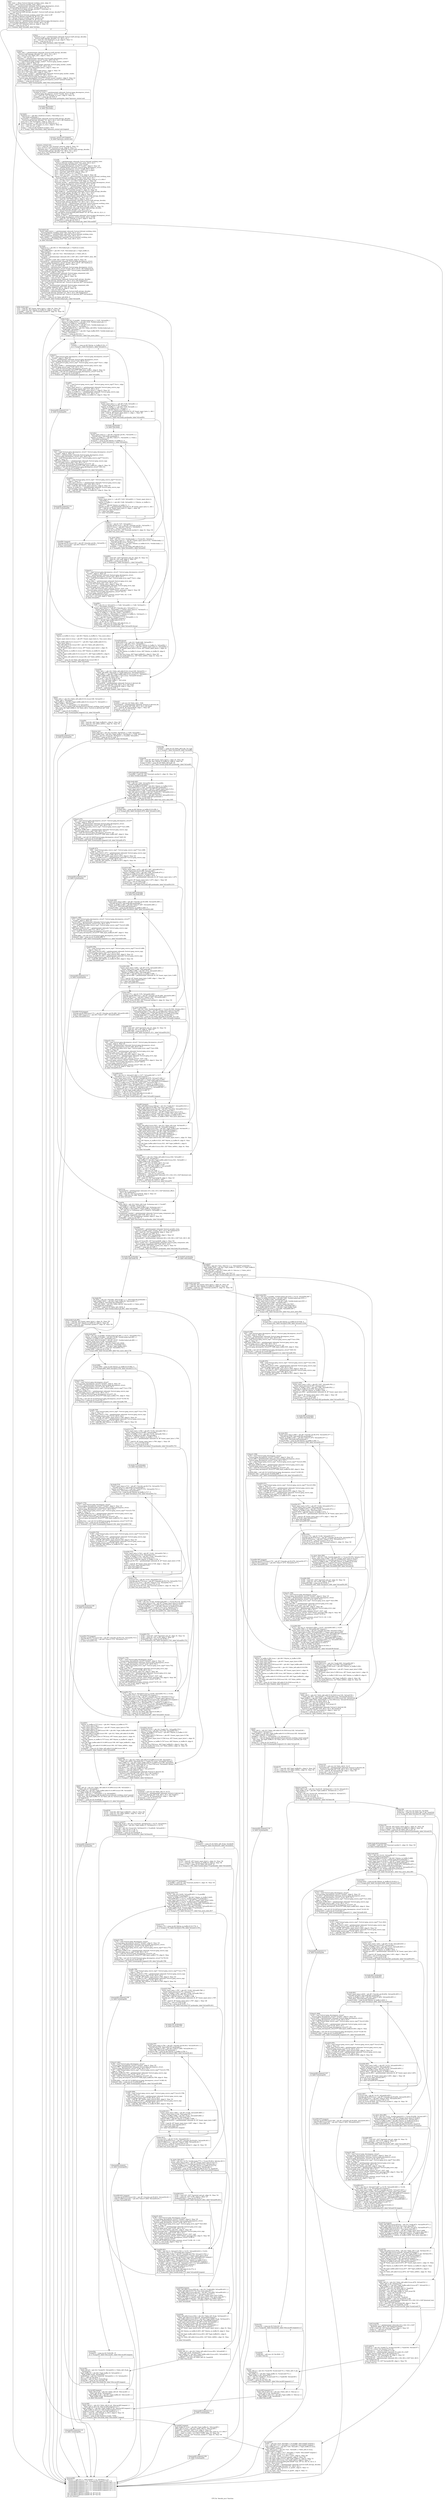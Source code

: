 digraph "CFG for 'decode_mcu' function" {
	label="CFG for 'decode_mcu' function";

	Node0x4e976d0 [shape=record,label="{entry:\l  %br_state = alloca %struct.bitread_working_state, align 16\l  %state = alloca %struct.savable_state, align 4\l  %entropy1 = getelementptr inbounds %struct.jpeg_decompress_struct,\l... %struct.jpeg_decompress_struct* %cinfo, i64 0, i32 79\l  %0 = bitcast %struct.jpeg_entropy_decoder** %entropy1 to\l... %struct.huff_entropy_decoder**\l  %1 = load %struct.huff_entropy_decoder*, %struct.huff_entropy_decoder** %0,\l... align 8, !tbaa !2\l  %2 = bitcast %struct.bitread_working_state* %br_state to i8*\l  call void @llvm.lifetime.start(i64 56, i8* %2) #2\l  %3 = bitcast %struct.savable_state* %state to i8*\l  call void @llvm.lifetime.start(i64 16, i8* %3) #2\l  %restart_interval = getelementptr inbounds %struct.jpeg_decompress_struct,\l... %struct.jpeg_decompress_struct* %cinfo, i64 0, i32 49\l  %4 = load i32, i32* %restart_interval, align 8, !tbaa !10\l  %tobool = icmp eq i32 %4, 0\l  br i1 %tobool, label %if.end6, label %if.then\l|{<s0>T|<s1>F}}"];
	Node0x4e976d0:s0 -> Node0x4e98520;
	Node0x4e976d0:s1 -> Node0x4e985d0;
	Node0x4e985d0 [shape=record,label="{if.then:                                          \l  %restarts_to_go = getelementptr inbounds %struct.huff_entropy_decoder,\l... %struct.huff_entropy_decoder* %1, i64 0, i32 3\l  %5 = load i32, i32* %restarts_to_go, align 8, !tbaa !11\l  %cmp = icmp eq i32 %5, 0\l  br i1 %cmp, label %if.then2, label %if.end6\l|{<s0>T|<s1>F}}"];
	Node0x4e985d0:s0 -> Node0x4e98e40;
	Node0x4e985d0:s1 -> Node0x4e98520;
	Node0x4e98e40 [shape=record,label="{if.then2:                                         \l  %bits_left.i = getelementptr inbounds %struct.huff_entropy_decoder,\l... %struct.huff_entropy_decoder* %1, i64 0, i32 1, i32 1\l  %6 = load i32, i32* %bits_left.i, align 8, !tbaa !17\l  %div.i = sdiv i32 %6, 8\l  %marker.i = getelementptr inbounds %struct.jpeg_decompress_struct,\l... %struct.jpeg_decompress_struct* %cinfo, i64 0, i32 78\l  %7 = load %struct.jpeg_marker_reader*, %struct.jpeg_marker_reader**\l... %marker.i, align 8, !tbaa !18\l  %discarded_bytes.i = getelementptr inbounds %struct.jpeg_marker_reader,\l... %struct.jpeg_marker_reader* %7, i64 0, i32 8\l  %8 = load i32, i32* %discarded_bytes.i, align 4, !tbaa !19\l  %add.i = add i32 %8, %div.i\l  store i32 %add.i, i32* %discarded_bytes.i, align 4, !tbaa !19\l  store i32 0, i32* %bits_left.i, align 8, !tbaa !17\l  %read_restart_marker.i = getelementptr inbounds %struct.jpeg_marker_reader,\l... %struct.jpeg_marker_reader* %7, i64 0, i32 2\l  %9 = load i32 (%struct.jpeg_decompress_struct*)*, i32\l... (%struct.jpeg_decompress_struct*)** %read_restart_marker.i, align 8, !tbaa !21\l  %call.i = tail call i32 %9(%struct.jpeg_decompress_struct* nonnull %cinfo) #2\l  %tobool.i = icmp eq i32 %call.i, 0\l  br i1 %tobool.i, label %cleanup282, label %for.cond.preheader.i\l|{<s0>T|<s1>F}}"];
	Node0x4e98e40:s0 -> Node0x4e9aaa0;
	Node0x4e98e40:s1 -> Node0x4e9abb0;
	Node0x4e9abb0 [shape=record,label="{for.cond.preheader.i:                             \l  %comps_in_scan.i = getelementptr inbounds %struct.jpeg_decompress_struct,\l... %struct.jpeg_decompress_struct* %cinfo, i64 0, i32 62\l  %10 = load i32, i32* %comps_in_scan.i, align 8, !tbaa !22\l  %cmp20.i = icmp sgt i32 %10, 0\l  br i1 %cmp20.i, label %for.body.i.preheader, label %process_restart.exit\l|{<s0>T|<s1>F}}"];
	Node0x4e9abb0:s0 -> Node0x4e98ef0;
	Node0x4e9abb0:s1 -> Node0x4e98ff0;
	Node0x4e98ef0 [shape=record,label="{for.body.i.preheader:                             \l  br label %for.body.i\l}"];
	Node0x4e98ef0 -> Node0x4e9b2a0;
	Node0x4e9b2a0 [shape=record,label="{for.body.i:                                       \l  %indvars.iv.i = phi i64 [ %indvars.iv.next.i, %for.body.i ], [ 0,\l... %for.body.i.preheader ]\l  %arrayidx.i = getelementptr inbounds %struct.huff_entropy_decoder,\l... %struct.huff_entropy_decoder* %1, i64 0, i32 2, i32 0, i64 %indvars.iv.i\l  store i32 0, i32* %arrayidx.i, align 4, !tbaa !23\l  %indvars.iv.next.i = add nuw nsw i64 %indvars.iv.i, 1\l  %11 = load i32, i32* %comps_in_scan.i, align 8, !tbaa !22\l  %12 = sext i32 %11 to i64\l  %cmp.i = icmp slt i64 %indvars.iv.next.i, %12\l  br i1 %cmp.i, label %for.body.i, label %process_restart.exit.loopexit\l|{<s0>T|<s1>F}}"];
	Node0x4e9b2a0:s0 -> Node0x4e9b2a0;
	Node0x4e9b2a0:s1 -> Node0x4e9b7b0;
	Node0x4e9b7b0 [shape=record,label="{process_restart.exit.loopexit:                    \l  br label %process_restart.exit\l}"];
	Node0x4e9b7b0 -> Node0x4e98ff0;
	Node0x4e98ff0 [shape=record,label="{process_restart.exit:                             \l  %13 = load i32, i32* %restart_interval, align 8, !tbaa !10\l  store i32 %13, i32* %restarts_to_go, align 8, !tbaa !11\l  %printed_eod.i = getelementptr inbounds %struct.huff_entropy_decoder,\l... %struct.huff_entropy_decoder* %1, i64 0, i32 1, i32 2\l  store i32 0, i32* %printed_eod.i, align 4, !tbaa !24\l  br label %if.end6\l}"];
	Node0x4e98ff0 -> Node0x4e98520;
	Node0x4e98520 [shape=record,label="{if.end6:                                          \l  %cinfo7 = getelementptr inbounds %struct.bitread_working_state,\l... %struct.bitread_working_state* %br_state, i64 0, i32 5\l  store %struct.jpeg_decompress_struct* %cinfo,\l... %struct.jpeg_decompress_struct** %cinfo7, align 8, !tbaa !25\l  %src = getelementptr inbounds %struct.jpeg_decompress_struct,\l... %struct.jpeg_decompress_struct* %cinfo, i64 0, i32 5\l  %14 = bitcast %struct.jpeg_source_mgr** %src to i64**\l  %15 = load i64*, i64** %14, align 8, !tbaa !27\l  %16 = bitcast i64* %15 to \<2 x i64\>*\l  %17 = load \<2 x i64\>, \<2 x i64\>* %16, align 8, !tbaa !28\l  %bytes_in_buffer10 = getelementptr inbounds %struct.bitread_working_state,\l... %struct.bitread_working_state* %br_state, i64 0, i32 1\l  %18 = bitcast %struct.bitread_working_state* %br_state to \<2 x i64\>*\l  store \<2 x i64\> %17, \<2 x i64\>* %18, align 16, !tbaa !28\l  %unread_marker = getelementptr inbounds %struct.jpeg_decompress_struct,\l... %struct.jpeg_decompress_struct* %cinfo, i64 0, i32 72\l  %19 = load i32, i32* %unread_marker, align 4, !tbaa !29\l  %unread_marker11 = getelementptr inbounds %struct.bitread_working_state,\l... %struct.bitread_working_state* %br_state, i64 0, i32 2\l  store i32 %19, i32* %unread_marker11, align 16, !tbaa !30\l  %get_buffer12 = getelementptr inbounds %struct.huff_entropy_decoder,\l... %struct.huff_entropy_decoder* %1, i64 0, i32 1, i32 0\l  %20 = load i64, i64* %get_buffer12, align 8, !tbaa !31\l  %bits_left14 = getelementptr inbounds %struct.huff_entropy_decoder,\l... %struct.huff_entropy_decoder* %1, i64 0, i32 1, i32 1\l  %21 = load i32, i32* %bits_left14, align 8, !tbaa !17\l  %printed_eod = getelementptr inbounds %struct.huff_entropy_decoder,\l... %struct.huff_entropy_decoder* %1, i64 0, i32 1, i32 2\l  %printed_eod_ptr = getelementptr inbounds %struct.bitread_working_state,\l... %struct.bitread_working_state* %br_state, i64 0, i32 6\l  store i32* %printed_eod, i32** %printed_eod_ptr, align 16, !tbaa !32\l  %saved = getelementptr inbounds %struct.huff_entropy_decoder,\l... %struct.huff_entropy_decoder* %1, i64 0, i32 2\l  %22 = bitcast %struct.savable_state* %saved to i8*\l  call void @llvm.memcpy.p0i8.p0i8.i64(i8* %3, i8* %22, i64 16, i32 4, i1\l... false), !tbaa.struct !33\l  %blocks_in_MCU = getelementptr inbounds %struct.jpeg_decompress_struct,\l... %struct.jpeg_decompress_struct* %cinfo, i64 0, i32 66\l  %23 = load i32, i32* %blocks_in_MCU, align 8, !tbaa !34\l  %cmp16933 = icmp sgt i32 %23, 0\l  br i1 %cmp16933, label %for.body.lr.ph, label %for.end267\l|{<s0>T|<s1>F}}"];
	Node0x4e98520:s0 -> Node0x4e9d940;
	Node0x4e98520:s1 -> Node0x4e9da20;
	Node0x4e9d940 [shape=record,label="{for.body.lr.ph:                                   \l  %next_input_byte1.i = getelementptr inbounds %struct.bitread_working_state,\l... %struct.bitread_working_state* %br_state, i64 0, i32 0\l  %get_buffer63.i = getelementptr inbounds %struct.bitread_working_state,\l... %struct.bitread_working_state* %br_state, i64 0, i32 3\l  %bits_left64.i = getelementptr inbounds %struct.bitread_working_state,\l... %struct.bitread_working_state* %br_state, i64 0, i32 4\l  br label %for.body\l}"];
	Node0x4e9d940 -> Node0x4e9b000;
	Node0x4e9b000 [shape=record,label="{for.body:                                         \l  %indvars.iv = phi i64 [ 0, %for.body.lr.ph ], [ %indvars.iv.next,\l... %for.inc265 ]\l  %get_buffer.0935 = phi i64 [ %20, %for.body.lr.ph ], [ %get_buffer.21,\l... %for.inc265 ]\l  %bits_left.0934 = phi i32 [ %21, %for.body.lr.ph ], [ %bits_left.21,\l... %for.inc265 ]\l  %arrayidx = getelementptr inbounds [64 x i16]*, [64 x i16]** %MCU_data, i64\l... %indvars.iv\l  %24 = load [64 x i16]*, [64 x i16]** %arrayidx, align 8, !tbaa !35\l  %arrayidx18 = getelementptr inbounds %struct.jpeg_decompress_struct,\l... %struct.jpeg_decompress_struct* %cinfo, i64 0, i32 67, i64 %indvars.iv\l  %25 = load i32, i32* %arrayidx18, align 4, !tbaa !23\l  %idxprom19 = sext i32 %25 to i64\l  %arrayidx20 = getelementptr inbounds %struct.jpeg_decompress_struct,\l... %struct.jpeg_decompress_struct* %cinfo, i64 0, i32 63, i64 %idxprom19\l  %26 = load %struct.jpeg_component_info*, %struct.jpeg_component_info**\l... %arrayidx20, align 8, !tbaa !35\l  %dc_tbl_no = getelementptr inbounds %struct.jpeg_component_info,\l... %struct.jpeg_component_info* %26, i64 0, i32 5\l  %27 = load i32, i32* %dc_tbl_no, align 4, !tbaa !36\l  %idxprom21 = sext i32 %27 to i64\l  %arrayidx22 = getelementptr inbounds %struct.huff_entropy_decoder,\l... %struct.huff_entropy_decoder* %1, i64 0, i32 4, i64 %idxprom21\l  %28 = load %struct.d_derived_tbl*, %struct.d_derived_tbl** %arrayidx22,\l... align 8, !tbaa !35\l  %ac_tbl_no = getelementptr inbounds %struct.jpeg_component_info,\l... %struct.jpeg_component_info* %26, i64 0, i32 6\l  %29 = load i32, i32* %ac_tbl_no, align 8, !tbaa !38\l  %idxprom23 = sext i32 %29 to i64\l  %arrayidx24 = getelementptr inbounds %struct.huff_entropy_decoder,\l... %struct.huff_entropy_decoder* %1, i64 0, i32 5, i64 %idxprom23\l  %30 = load %struct.d_derived_tbl*, %struct.d_derived_tbl** %arrayidx24,\l... align 8, !tbaa !35\l  %cmp25 = icmp slt i32 %bits_left.0934, 8\l  br i1 %cmp25, label %while.body.lr.ph.i, label %if.end36\l|{<s0>T|<s1>F}}"];
	Node0x4e9b000:s0 -> Node0x4e9fef0;
	Node0x4e9b000:s1 -> Node0x4e9fff0;
	Node0x4e9fef0 [shape=record,label="{while.body.lr.ph.i:                               \l  %31 = load i8*, i8** %next_input_byte1.i, align 16, !tbaa !39\l  %32 = load i64, i64* %bytes_in_buffer10, align 8, !tbaa !40\l  %.pre981 = load i32, i32* %unread_marker11, align 16, !tbaa !30\l  br label %while.body.i\l}"];
	Node0x4e9fef0 -> Node0x4e9bf70;
	Node0x4e9bf70 [shape=record,label="{while.body.i:                                     \l  %33 = phi i32 [ %.pre981, %while.body.lr.ph.i ], [ %55, %if.end59.i ]\l  %bytes_in_buffer.0119.i = phi i64 [ %32, %while.body.lr.ph.i ], [\l... %bytes_in_buffer.5.i, %if.end59.i ]\l  %next_input_byte.0118.i = phi i8* [ %31, %while.body.lr.ph.i ], [\l... %next_input_byte.5.i, %if.end59.i ]\l  %bits_left.addr.0116.i = phi i32 [ %bits_left.0934, %while.body.lr.ph.i ], [\l... %add.i448, %if.end59.i ]\l  %get_buffer.addr.0114.i = phi i64 [ %get_buffer.0935, %while.body.lr.ph.i ],\l... [ %or.i, %if.end59.i ]\l  %cmp3.i = icmp eq i32 %33, 0\l  br i1 %cmp3.i, label %if.end.i, label %no_more_data.i\l|{<s0>T|<s1>F}}"];
	Node0x4e9bf70:s0 -> Node0x4ea0da0;
	Node0x4e9bf70:s1 -> Node0x4ea0e80;
	Node0x4ea0da0 [shape=record,label="{if.end.i:                                         \l  %cmp4.i = icmp eq i64 %bytes_in_buffer.0119.i, 0\l  br i1 %cmp4.i, label %if.then5.i, label %if.end15.i\l|{<s0>T|<s1>F}}"];
	Node0x4ea0da0:s0 -> Node0x4ea1090;
	Node0x4ea0da0:s1 -> Node0x4ea10e0;
	Node0x4ea1090 [shape=record,label="{if.then5.i:                                       \l  %34 = load %struct.jpeg_decompress_struct*, %struct.jpeg_decompress_struct**\l... %cinfo7, align 8, !tbaa !25\l  %src.i = getelementptr inbounds %struct.jpeg_decompress_struct,\l... %struct.jpeg_decompress_struct* %34, i64 0, i32 5\l  %35 = load %struct.jpeg_source_mgr*, %struct.jpeg_source_mgr** %src.i, align\l... 8, !tbaa !27\l  %fill_input_buffer.i = getelementptr inbounds %struct.jpeg_source_mgr,\l... %struct.jpeg_source_mgr* %35, i64 0, i32 3\l  %36 = load i32 (%struct.jpeg_decompress_struct*)*, i32\l... (%struct.jpeg_decompress_struct*)** %fill_input_buffer.i, align 8, !tbaa !41\l  %call.i446 = tail call i32 %36(%struct.jpeg_decompress_struct* %34) #2\l  %tobool.i447 = icmp eq i32 %call.i446, 0\l  br i1 %tobool.i447, label %cleanup282.loopexit1121, label %if.end8.i\l|{<s0>T|<s1>F}}"];
	Node0x4ea1090:s0 -> Node0x4ea1700;
	Node0x4ea1090:s1 -> Node0x4ea17e0;
	Node0x4ea17e0 [shape=record,label="{if.end8.i:                                        \l  %37 = load %struct.jpeg_source_mgr*, %struct.jpeg_source_mgr** %src.i, align\l... 8, !tbaa !27\l  %next_input_byte11.i = getelementptr inbounds %struct.jpeg_source_mgr,\l... %struct.jpeg_source_mgr* %37, i64 0, i32 0\l  %38 = load i8*, i8** %next_input_byte11.i, align 8, !tbaa !43\l  %bytes_in_buffer14.i = getelementptr inbounds %struct.jpeg_source_mgr,\l... %struct.jpeg_source_mgr* %37, i64 0, i32 1\l  %39 = load i64, i64* %bytes_in_buffer14.i, align 8, !tbaa !44\l  br label %if.end15.i\l}"];
	Node0x4ea17e0 -> Node0x4ea10e0;
	Node0x4ea10e0 [shape=record,label="{if.end15.i:                                       \l  %next_input_byte.1.i = phi i8* [ %38, %if.end8.i ], [\l... %next_input_byte.0118.i, %if.end.i ]\l  %bytes_in_buffer.1.i = phi i64 [ %39, %if.end8.i ], [\l... %bytes_in_buffer.0119.i, %if.end.i ]\l  %dec.i = add i64 %bytes_in_buffer.1.i, -1\l  %incdec.ptr.i = getelementptr inbounds i8, i8* %next_input_byte.1.i, i64 1\l  %40 = load i8, i8* %next_input_byte.1.i, align 1, !tbaa !28\l  %conv.i = zext i8 %40 to i64\l  %cmp16.i = icmp eq i8 %40, -1\l  br i1 %cmp16.i, label %do.body.i.preheader, label %if.end59.i\l|{<s0>T|<s1>F}}"];
	Node0x4ea10e0:s0 -> Node0x4ea2050;
	Node0x4ea10e0:s1 -> Node0x4ea04e0;
	Node0x4ea2050 [shape=record,label="{do.body.i.preheader:                              \l  br label %do.body.i\l}"];
	Node0x4ea2050 -> Node0x4e9dd70;
	Node0x4e9dd70 [shape=record,label="{do.body.i:                                        \l  %next_input_byte.2.i = phi i8* [ %incdec.ptr38.i, %if.end36.i ], [\l... %incdec.ptr.i, %do.body.i.preheader ]\l  %bytes_in_buffer.2.i = phi i64 [ %dec37.i, %if.end36.i ], [ %dec.i,\l... %do.body.i.preheader ]\l  %cmp19.i = icmp eq i64 %bytes_in_buffer.2.i, 0\l  br i1 %cmp19.i, label %if.then21.i, label %if.end36.i\l|{<s0>T|<s1>F}}"];
	Node0x4e9dd70:s0 -> Node0x4ea2d10;
	Node0x4e9dd70:s1 -> Node0x4e9de90;
	Node0x4ea2d10 [shape=record,label="{if.then21.i:                                      \l  %41 = load %struct.jpeg_decompress_struct*, %struct.jpeg_decompress_struct**\l... %cinfo7, align 8, !tbaa !25\l  %src23.i = getelementptr inbounds %struct.jpeg_decompress_struct,\l... %struct.jpeg_decompress_struct* %41, i64 0, i32 5\l  %42 = load %struct.jpeg_source_mgr*, %struct.jpeg_source_mgr** %src23.i,\l... align 8, !tbaa !27\l  %fill_input_buffer24.i = getelementptr inbounds %struct.jpeg_source_mgr,\l... %struct.jpeg_source_mgr* %42, i64 0, i32 3\l  %43 = load i32 (%struct.jpeg_decompress_struct*)*, i32\l... (%struct.jpeg_decompress_struct*)** %fill_input_buffer24.i, align 8, !tbaa !41\l  %call26.i = tail call i32 %43(%struct.jpeg_decompress_struct* %41) #2\l  %tobool27.i = icmp eq i32 %call26.i, 0\l  br i1 %tobool27.i, label %cleanup282.loopexit1114, label %if.end29.i\l|{<s0>T|<s1>F}}"];
	Node0x4ea2d10:s0 -> Node0x4ea32d0;
	Node0x4ea2d10:s1 -> Node0x4ea33b0;
	Node0x4ea33b0 [shape=record,label="{if.end29.i:                                       \l  %44 = load %struct.jpeg_source_mgr*, %struct.jpeg_source_mgr** %src23.i,\l... align 8, !tbaa !27\l  %next_input_byte32.i = getelementptr inbounds %struct.jpeg_source_mgr,\l... %struct.jpeg_source_mgr* %44, i64 0, i32 0\l  %45 = load i8*, i8** %next_input_byte32.i, align 8, !tbaa !43\l  %bytes_in_buffer35.i = getelementptr inbounds %struct.jpeg_source_mgr,\l... %struct.jpeg_source_mgr* %44, i64 0, i32 1\l  %46 = load i64, i64* %bytes_in_buffer35.i, align 8, !tbaa !44\l  br label %if.end36.i\l}"];
	Node0x4ea33b0 -> Node0x4e9de90;
	Node0x4e9de90 [shape=record,label="{if.end36.i:                                       \l  %next_input_byte.3.i = phi i8* [ %45, %if.end29.i ], [ %next_input_byte.2.i,\l... %do.body.i ]\l  %bytes_in_buffer.3.i = phi i64 [ %46, %if.end29.i ], [ %bytes_in_buffer.2.i,\l... %do.body.i ]\l  %dec37.i = add i64 %bytes_in_buffer.3.i, -1\l  %incdec.ptr38.i = getelementptr inbounds i8, i8* %next_input_byte.3.i, i64 1\l  %47 = load i8, i8* %next_input_byte.3.i, align 1, !tbaa !28\l  switch i8 %47, label %if.else.i [\l    i8 -1, label %do.body.i\l    i8 0, label %if.end59.i.loopexit\l  ]\l|{<s0>def|<s1>-1|<s2>0}}"];
	Node0x4e9de90:s0 -> Node0x4ea3a50;
	Node0x4e9de90:s1 -> Node0x4e9dd70;
	Node0x4e9de90:s2 -> Node0x4ea3ad0;
	Node0x4ea3a50 [shape=record,label="{if.else.i:                                        \l  %.lcssa = phi i8 [ %47, %if.end36.i ]\l  %incdec.ptr38.i.lcssa = phi i8* [ %incdec.ptr38.i, %if.end36.i ]\l  %dec37.i.lcssa = phi i64 [ %dec37.i, %if.end36.i ]\l  %conv39.i = zext i8 %.lcssa to i32\l  store i32 %conv39.i, i32* %unread_marker11, align 16, !tbaa !30\l  br label %no_more_data.i\l}"];
	Node0x4ea3a50 -> Node0x4ea0e80;
	Node0x4ea0e80 [shape=record,label="{no_more_data.i:                                   \l  %48 = phi i32 [ %33, %while.body.i ], [ %conv39.i, %if.else.i ]\l  %next_input_byte.4.i = phi i8* [ %next_input_byte.0118.i, %while.body.i ], [\l... %incdec.ptr38.i.lcssa, %if.else.i ]\l  %bytes_in_buffer.4.i = phi i64 [ %bytes_in_buffer.0119.i, %while.body.i ], [\l... %dec37.i.lcssa, %if.else.i ]\l  %cmp46.i = icmp slt i32 %bits_left.addr.0116.i, 0\l  br i1 %cmp46.i, label %if.end49.i, label %if.end30\l|{<s0>T|<s1>F}}"];
	Node0x4ea0e80:s0 -> Node0x4ea42c0;
	Node0x4ea0e80:s1 -> Node0x4ea4370;
	Node0x4ea42c0 [shape=record,label="{if.end49.i:                                       \l  %49 = load i32*, i32** %printed_eod_ptr, align 16, !tbaa !32\l  %50 = load i32, i32* %49, align 4, !tbaa !23\l  %tobool50.i = icmp eq i32 %50, 0\l  br i1 %tobool50.i, label %if.then51.i, label %if.end59.i\l|{<s0>T|<s1>F}}"];
	Node0x4ea42c0:s0 -> Node0x4ea45c0;
	Node0x4ea42c0:s1 -> Node0x4ea04e0;
	Node0x4ea45c0 [shape=record,label="{if.then51.i:                                      \l  %51 = load %struct.jpeg_decompress_struct*, %struct.jpeg_decompress_struct**\l... %cinfo7, align 8, !tbaa !25\l  %err.i = getelementptr inbounds %struct.jpeg_decompress_struct,\l... %struct.jpeg_decompress_struct* %51, i64 0, i32 0\l  %52 = load %struct.jpeg_error_mgr*, %struct.jpeg_error_mgr** %err.i, align\l... 8, !tbaa !45\l  %msg_code.i = getelementptr inbounds %struct.jpeg_error_mgr,\l... %struct.jpeg_error_mgr* %52, i64 0, i32 5\l  store i32 113, i32* %msg_code.i, align 8, !tbaa !46\l  %emit_message.i = getelementptr inbounds %struct.jpeg_error_mgr,\l... %struct.jpeg_error_mgr* %52, i64 0, i32 1\l  %53 = load void (%struct.jpeg_common_struct*, i32)*, void\l... (%struct.jpeg_common_struct*, i32)** %emit_message.i, align 8, !tbaa !48\l  %54 = bitcast %struct.jpeg_decompress_struct* %51 to\l... %struct.jpeg_common_struct*\l  tail call void %53(%struct.jpeg_common_struct* %54, i32 -1) #2\l  store i32 1, i32* %49, align 4, !tbaa !23\l  br label %if.end59.i\l}"];
	Node0x4ea45c0 -> Node0x4ea04e0;
	Node0x4ea3ad0 [shape=record,label="{if.end59.i.loopexit:                              \l  %incdec.ptr38.i.lcssa1165 = phi i8* [ %incdec.ptr38.i, %if.end36.i ]\l  %dec37.i.lcssa1164 = phi i64 [ %dec37.i, %if.end36.i ]\l  br label %if.end59.i\l}"];
	Node0x4ea3ad0 -> Node0x4ea04e0;
	Node0x4ea04e0 [shape=record,label="{if.end59.i:                                       \l  %55 = phi i32 [ 0, %if.end15.i ], [ %48, %if.end49.i ], [ %48, %if.then51.i\l... ], [ 0, %if.end59.i.loopexit ]\l  %next_input_byte.5.i = phi i8* [ %incdec.ptr.i, %if.end15.i ], [\l... %next_input_byte.4.i, %if.end49.i ], [ %next_input_byte.4.i, %if.then51.i ],\l... [ %incdec.ptr38.i.lcssa1165, %if.end59.i.loopexit ]\l  %bytes_in_buffer.5.i = phi i64 [ %dec.i, %if.end15.i ], [\l... %bytes_in_buffer.4.i, %if.end49.i ], [ %bytes_in_buffer.4.i, %if.then51.i ],\l... [ %dec37.i.lcssa1164, %if.end59.i.loopexit ]\l  %c.0.i = phi i64 [ %conv.i, %if.end15.i ], [ 0, %if.end49.i ], [ 0,\l... %if.then51.i ], [ 255, %if.end59.i.loopexit ]\l  %shl.i = shl i64 %get_buffer.addr.0114.i, 8\l  %or.i = or i64 %c.0.i, %shl.i\l  %add.i448 = add nsw i32 %bits_left.addr.0116.i, 8\l  %cmp.i449 = icmp slt i32 %add.i448, 25\l  br i1 %cmp.i449, label %while.body.i, label %if.end30.thread\l|{<s0>T|<s1>F}}"];
	Node0x4ea04e0:s0 -> Node0x4e9bf70;
	Node0x4ea04e0:s1 -> Node0x4ea53b0;
	Node0x4ea53b0 [shape=record,label="{if.end30.thread:                                  \l  %add.i448.lcssa = phi i32 [ %add.i448, %if.end59.i ]\l  %or.i.lcssa = phi i64 [ %or.i, %if.end59.i ]\l  %bytes_in_buffer.5.i.lcssa = phi i64 [ %bytes_in_buffer.5.i, %if.end59.i ]\l  %next_input_byte.5.i.lcssa = phi i8* [ %next_input_byte.5.i, %if.end59.i ]\l  store i8* %next_input_byte.5.i.lcssa, i8** %next_input_byte1.i, align 16,\l... !tbaa !39\l  store i64 %bytes_in_buffer.5.i.lcssa, i64* %bytes_in_buffer10, align 8,\l... !tbaa !40\l  store i64 %or.i.lcssa, i64* %get_buffer63.i, align 8, !tbaa !49\l  store i32 %add.i448.lcssa, i32* %bits_left64.i, align 16, !tbaa !50\l  br label %if.end36\l}"];
	Node0x4ea53b0 -> Node0x4e9fff0;
	Node0x4ea4370 [shape=record,label="{if.end30:                                         \l  %bytes_in_buffer.4.i.lcssa = phi i64 [ %bytes_in_buffer.4.i, %no_more_data.i\l... ]\l  %next_input_byte.4.i.lcssa = phi i8* [ %next_input_byte.4.i, %no_more_data.i\l... ]\l  %get_buffer.addr.0114.i.lcssa1171 = phi i64 [ %get_buffer.addr.0114.i,\l... %no_more_data.i ]\l  %bits_left.addr.0116.i.lcssa1168 = phi i32 [ %bits_left.addr.0116.i,\l... %no_more_data.i ]\l  store i8* %next_input_byte.4.i.lcssa, i8** %next_input_byte1.i, align 16,\l... !tbaa !39\l  store i64 %bytes_in_buffer.4.i.lcssa, i64* %bytes_in_buffer10, align 8,\l... !tbaa !40\l  store i64 %get_buffer.addr.0114.i.lcssa1171, i64* %get_buffer63.i, align 8,\l... !tbaa !49\l  store i32 %bits_left.addr.0116.i.lcssa1168, i32* %bits_left64.i, align 16,\l... !tbaa !50\l  %cmp33 = icmp slt i32 %bits_left.addr.0116.i.lcssa1168, 8\l  br i1 %cmp33, label %label1, label %if.end36\l|{<s0>T|<s1>F}}"];
	Node0x4ea4370:s0 -> Node0x4ea5db0;
	Node0x4ea4370:s1 -> Node0x4e9fff0;
	Node0x4e9fff0 [shape=record,label="{if.end36:                                         \l  %bits_left.1 = phi i32 [ %bits_left.addr.0116.i.lcssa1168, %if.end30 ], [\l... %bits_left.0934, %for.body ], [ %add.i448.lcssa, %if.end30.thread ]\l  %get_buffer.1 = phi i64 [ %get_buffer.addr.0114.i.lcssa1171, %if.end30 ], [\l... %get_buffer.0935, %for.body ], [ %or.i.lcssa, %if.end30.thread ]\l  %sub = add nsw i32 %bits_left.1, -8\l  %sh_prom = zext i32 %sub to i64\l  %shr = ashr i64 %get_buffer.1, %sh_prom\l  %and = and i64 %shr, 255\l  %arrayidx38 = getelementptr inbounds %struct.d_derived_tbl,\l... %struct.d_derived_tbl* %28, i64 0, i32 4, i64 %and\l  %56 = load i32, i32* %arrayidx38, align 4, !tbaa !23\l  %cmp39 = icmp eq i32 %56, 0\l  br i1 %cmp39, label %label1, label %if.then41\l|{<s0>T|<s1>F}}"];
	Node0x4e9fff0:s0 -> Node0x4ea5db0;
	Node0x4e9fff0:s1 -> Node0x4ea59c0;
	Node0x4ea59c0 [shape=record,label="{if.then41:                                        \l  %sub42 = sub nsw i32 %bits_left.1, %56\l  %arrayidx44 = getelementptr inbounds %struct.d_derived_tbl,\l... %struct.d_derived_tbl* %28, i64 0, i32 5, i64 %and\l  %57 = load i8, i8* %arrayidx44, align 1, !tbaa !28\l  %conv45 = zext i8 %57 to i32\l  br label %cleanup.cont\l}"];
	Node0x4ea59c0 -> Node0x4ea67c0;
	Node0x4ea5db0 [shape=record,label="{label1:                                           \l  %bits_left.2 = phi i32 [ %bits_left.addr.0116.i.lcssa1168, %if.end30 ], [\l... %bits_left.1, %if.end36 ]\l  %get_buffer.2 = phi i64 [ %get_buffer.addr.0114.i.lcssa1171, %if.end30 ], [\l... %get_buffer.1, %if.end36 ]\l  %nb.0 = phi i32 [ 1, %if.end30 ], [ 9, %if.end36 ]\l  %call46 = call i32 @jpeg_huff_decode(%struct.bitread_working_state* nonnull\l... %br_state, i64 %get_buffer.2, i32 %bits_left.2, %struct.d_derived_tbl* %28,\l... i32 %nb.0)\l  %cmp47 = icmp slt i32 %call46, 0\l  br i1 %cmp47, label %cleanup282.loopexit1122, label %if.end50\l|{<s0>T|<s1>F}}"];
	Node0x4ea5db0:s0 -> Node0x4ea6dd0;
	Node0x4ea5db0:s1 -> Node0x4ea6ea0;
	Node0x4ea6ea0 [shape=record,label="{if.end50:                                         \l  %58 = load i64, i64* %get_buffer63.i, align 8, !tbaa !49\l  %59 = load i32, i32* %bits_left64.i, align 16, !tbaa !50\l  br label %cleanup.cont\l}"];
	Node0x4ea6ea0 -> Node0x4ea67c0;
	Node0x4ea67c0 [shape=record,label="{cleanup.cont:                                     \l  %bits_left.4.ph = phi i32 [ %sub42, %if.then41 ], [ %59, %if.end50 ]\l  %get_buffer.4.ph = phi i64 [ %get_buffer.1, %if.then41 ], [ %58, %if.end50 ]\l  %s.2.ph = phi i32 [ %conv45, %if.then41 ], [ %call46, %if.end50 ]\l  %tobool55 = icmp eq i32 %s.2.ph, 0\l  br i1 %tobool55, label %if.end79, label %if.then56\l|{<s0>T|<s1>F}}"];
	Node0x4ea67c0:s0 -> Node0x4ea7380;
	Node0x4ea67c0:s1 -> Node0x4ea7460;
	Node0x4ea7460 [shape=record,label="{if.then56:                                        \l  %cmp57 = icmp slt i32 %bits_left.4.ph, %s.2.ph\l  br i1 %cmp57, label %if.then59, label %if.end66\l|{<s0>T|<s1>F}}"];
	Node0x4ea7460:s0 -> Node0x4ea7670;
	Node0x4ea7460:s1 -> Node0x4ea76f0;
	Node0x4ea7670 [shape=record,label="{if.then59:                                        \l  %60 = load i8*, i8** %next_input_byte1.i, align 16, !tbaa !39\l  %61 = load i64, i64* %bytes_in_buffer10, align 8, !tbaa !40\l  %cmp113.i453 = icmp slt i32 %bits_left.4.ph, 25\l  br i1 %cmp113.i453, label %while.body.i463.preheader, label %if.end63\l|{<s0>T|<s1>F}}"];
	Node0x4ea7670:s0 -> Node0x4ea79a0;
	Node0x4ea7670:s1 -> Node0x4ea7ac0;
	Node0x4ea79a0 [shape=record,label="{while.body.i463.preheader:                        \l  %.pre982 = load i32, i32* %unread_marker11, align 16, !tbaa !30\l  br label %while.body.i463\l}"];
	Node0x4ea79a0 -> Node0x4ea7c50;
	Node0x4ea7c50 [shape=record,label="{while.body.i463:                                  \l  %62 = phi i32 [ %84, %if.end59.i519 ], [ %.pre982,\l... %while.body.i463.preheader ]\l  %bytes_in_buffer.0119.i458 = phi i64 [ %bytes_in_buffer.5.i513,\l... %if.end59.i519 ], [ %61, %while.body.i463.preheader ]\l  %next_input_byte.0118.i459 = phi i8* [ %next_input_byte.5.i512,\l... %if.end59.i519 ], [ %60, %while.body.i463.preheader ]\l  %bits_left.addr.0116.i460 = phi i32 [ %add.i517, %if.end59.i519 ], [\l... %bits_left.4.ph, %while.body.i463.preheader ]\l  %get_buffer.addr.0114.i461 = phi i64 [ %or.i516, %if.end59.i519 ], [\l... %get_buffer.4.ph, %while.body.i463.preheader ]\l  %cmp3.i462 = icmp eq i32 %62, 0\l  br i1 %cmp3.i462, label %if.end.i465, label %no_more_data.i505\l|{<s0>T|<s1>F}}"];
	Node0x4ea7c50:s0 -> Node0x4ea86f0;
	Node0x4ea7c50:s1 -> Node0x4ea8800;
	Node0x4ea86f0 [shape=record,label="{if.end.i465:                                      \l  %cmp4.i464 = icmp eq i64 %bytes_in_buffer.0119.i458, 0\l  br i1 %cmp4.i464, label %if.then5.i470, label %if.end15.i481\l|{<s0>T|<s1>F}}"];
	Node0x4ea86f0:s0 -> Node0x4ea2260;
	Node0x4ea86f0:s1 -> Node0x4ea22b0;
	Node0x4ea2260 [shape=record,label="{if.then5.i470:                                    \l  %63 = load %struct.jpeg_decompress_struct*, %struct.jpeg_decompress_struct**\l... %cinfo7, align 8, !tbaa !25\l  %src.i466 = getelementptr inbounds %struct.jpeg_decompress_struct,\l... %struct.jpeg_decompress_struct* %63, i64 0, i32 5\l  %64 = load %struct.jpeg_source_mgr*, %struct.jpeg_source_mgr** %src.i466,\l... align 8, !tbaa !27\l  %fill_input_buffer.i467 = getelementptr inbounds %struct.jpeg_source_mgr,\l... %struct.jpeg_source_mgr* %64, i64 0, i32 3\l  %65 = load i32 (%struct.jpeg_decompress_struct*)*, i32\l... (%struct.jpeg_decompress_struct*)** %fill_input_buffer.i467, align 8, !tbaa\l... !41\l  %call.i468 = tail call i32 %65(%struct.jpeg_decompress_struct* %63) #2\l  %tobool.i469 = icmp eq i32 %call.i468, 0\l  br i1 %tobool.i469, label %cleanup282.loopexit1120, label %if.end8.i474\l|{<s0>T|<s1>F}}"];
	Node0x4ea2260:s0 -> Node0x4ea2b20;
	Node0x4ea2260:s1 -> Node0x4ea2c00;
	Node0x4ea2c00 [shape=record,label="{if.end8.i474:                                     \l  %66 = load %struct.jpeg_source_mgr*, %struct.jpeg_source_mgr** %src.i466,\l... align 8, !tbaa !27\l  %next_input_byte11.i472 = getelementptr inbounds %struct.jpeg_source_mgr,\l... %struct.jpeg_source_mgr* %66, i64 0, i32 0\l  %67 = load i8*, i8** %next_input_byte11.i472, align 8, !tbaa !43\l  %bytes_in_buffer14.i473 = getelementptr inbounds %struct.jpeg_source_mgr,\l... %struct.jpeg_source_mgr* %66, i64 0, i32 1\l  %68 = load i64, i64* %bytes_in_buffer14.i473, align 8, !tbaa !44\l  br label %if.end15.i481\l}"];
	Node0x4ea2c00 -> Node0x4ea22b0;
	Node0x4ea22b0 [shape=record,label="{if.end15.i481:                                    \l  %next_input_byte.1.i475 = phi i8* [ %67, %if.end8.i474 ], [\l... %next_input_byte.0118.i459, %if.end.i465 ]\l  %bytes_in_buffer.1.i476 = phi i64 [ %68, %if.end8.i474 ], [\l... %bytes_in_buffer.0119.i458, %if.end.i465 ]\l  %dec.i477 = add i64 %bytes_in_buffer.1.i476, -1\l  %incdec.ptr.i478 = getelementptr inbounds i8, i8* %next_input_byte.1.i475,\l... i64 1\l  %69 = load i8, i8* %next_input_byte.1.i475, align 1, !tbaa !28\l  %conv.i479 = zext i8 %69 to i64\l  %cmp16.i480 = icmp eq i8 %69, -1\l  br i1 %cmp16.i480, label %do.body.i485.preheader, label %if.end59.i519\l|{<s0>T|<s1>F}}"];
	Node0x4ea22b0:s0 -> Node0x4eaa860;
	Node0x4ea22b0:s1 -> Node0x4ea7de0;
	Node0x4eaa860 [shape=record,label="{do.body.i485.preheader:                           \l  br label %do.body.i485\l}"];
	Node0x4eaa860 -> Node0x4eaa9f0;
	Node0x4eaa9f0 [shape=record,label="{do.body.i485:                                     \l  %next_input_byte.2.i482 = phi i8* [ %incdec.ptr38.i498, %if.end36.i499 ], [\l... %incdec.ptr.i478, %do.body.i485.preheader ]\l  %bytes_in_buffer.2.i483 = phi i64 [ %dec37.i497, %if.end36.i499 ], [\l... %dec.i477, %do.body.i485.preheader ]\l  %cmp19.i484 = icmp eq i64 %bytes_in_buffer.2.i483, 0\l  br i1 %cmp19.i484, label %if.then21.i490, label %if.end36.i499\l|{<s0>T|<s1>F}}"];
	Node0x4eaa9f0:s0 -> Node0x4eaaef0;
	Node0x4eaa9f0:s1 -> Node0x4eaab00;
	Node0x4eaaef0 [shape=record,label="{if.then21.i490:                                   \l  %70 = load %struct.jpeg_decompress_struct*, %struct.jpeg_decompress_struct**\l... %cinfo7, align 8, !tbaa !25\l  %src23.i486 = getelementptr inbounds %struct.jpeg_decompress_struct,\l... %struct.jpeg_decompress_struct* %70, i64 0, i32 5\l  %71 = load %struct.jpeg_source_mgr*, %struct.jpeg_source_mgr** %src23.i486,\l... align 8, !tbaa !27\l  %fill_input_buffer24.i487 = getelementptr inbounds %struct.jpeg_source_mgr,\l... %struct.jpeg_source_mgr* %71, i64 0, i32 3\l  %72 = load i32 (%struct.jpeg_decompress_struct*)*, i32\l... (%struct.jpeg_decompress_struct*)** %fill_input_buffer24.i487, align 8, !tbaa\l... !41\l  %call26.i488 = tail call i32 %72(%struct.jpeg_decompress_struct* %70) #2\l  %tobool27.i489 = icmp eq i32 %call26.i488, 0\l  br i1 %tobool27.i489, label %cleanup282.loopexit1113, label %if.end29.i494\l|{<s0>T|<s1>F}}"];
	Node0x4eaaef0:s0 -> Node0x4eab500;
	Node0x4eaaef0:s1 -> Node0x4eab5e0;
	Node0x4eab5e0 [shape=record,label="{if.end29.i494:                                    \l  %73 = load %struct.jpeg_source_mgr*, %struct.jpeg_source_mgr** %src23.i486,\l... align 8, !tbaa !27\l  %next_input_byte32.i492 = getelementptr inbounds %struct.jpeg_source_mgr,\l... %struct.jpeg_source_mgr* %73, i64 0, i32 0\l  %74 = load i8*, i8** %next_input_byte32.i492, align 8, !tbaa !43\l  %bytes_in_buffer35.i493 = getelementptr inbounds %struct.jpeg_source_mgr,\l... %struct.jpeg_source_mgr* %73, i64 0, i32 1\l  %75 = load i64, i64* %bytes_in_buffer35.i493, align 8, !tbaa !44\l  br label %if.end36.i499\l}"];
	Node0x4eab5e0 -> Node0x4eaab00;
	Node0x4eaab00 [shape=record,label="{if.end36.i499:                                    \l  %next_input_byte.3.i495 = phi i8* [ %74, %if.end29.i494 ], [\l... %next_input_byte.2.i482, %do.body.i485 ]\l  %bytes_in_buffer.3.i496 = phi i64 [ %75, %if.end29.i494 ], [\l... %bytes_in_buffer.2.i483, %do.body.i485 ]\l  %dec37.i497 = add i64 %bytes_in_buffer.3.i496, -1\l  %incdec.ptr38.i498 = getelementptr inbounds i8, i8* %next_input_byte.3.i495,\l... i64 1\l  %76 = load i8, i8* %next_input_byte.3.i495, align 1, !tbaa !28\l  switch i8 %76, label %if.else.i501 [\l    i8 -1, label %do.body.i485\l    i8 0, label %if.end59.i519.loopexit\l  ]\l|{<s0>def|<s1>-1|<s2>0}}"];
	Node0x4eaab00:s0 -> Node0x4e914d0;
	Node0x4eaab00:s1 -> Node0x4eaa9f0;
	Node0x4eaab00:s2 -> Node0x4e91550;
	Node0x4e914d0 [shape=record,label="{if.else.i501:                                     \l  %.lcssa1175 = phi i8 [ %76, %if.end36.i499 ]\l  %incdec.ptr38.i498.lcssa = phi i8* [ %incdec.ptr38.i498, %if.end36.i499 ]\l  %dec37.i497.lcssa = phi i64 [ %dec37.i497, %if.end36.i499 ]\l  %conv39.i500 = zext i8 %.lcssa1175 to i32\l  store i32 %conv39.i500, i32* %unread_marker11, align 16, !tbaa !30\l  br label %no_more_data.i505\l}"];
	Node0x4e914d0 -> Node0x4ea8800;
	Node0x4ea8800 [shape=record,label="{no_more_data.i505:                                \l  %77 = phi i32 [ %62, %while.body.i463 ], [ %conv39.i500, %if.else.i501 ]\l  %next_input_byte.4.i502 = phi i8* [ %next_input_byte.0118.i459,\l... %while.body.i463 ], [ %incdec.ptr38.i498.lcssa, %if.else.i501 ]\l  %bytes_in_buffer.4.i503 = phi i64 [ %bytes_in_buffer.0119.i458,\l... %while.body.i463 ], [ %dec37.i497.lcssa, %if.else.i501 ]\l  %cmp46.i504 = icmp slt i32 %bits_left.addr.0116.i460, %s.2.ph\l  br i1 %cmp46.i504, label %if.end49.i507, label %if.end63.loopexit\l|{<s0>T|<s1>F}}"];
	Node0x4ea8800:s0 -> Node0x4e91d40;
	Node0x4ea8800:s1 -> Node0x4e91e50;
	Node0x4e91d40 [shape=record,label="{if.end49.i507:                                    \l  %78 = load i32*, i32** %printed_eod_ptr, align 16, !tbaa !32\l  %79 = load i32, i32* %78, align 4, !tbaa !23\l  %tobool50.i506 = icmp eq i32 %79, 0\l  br i1 %tobool50.i506, label %if.then51.i511, label %if.end59.i519\l|{<s0>T|<s1>F}}"];
	Node0x4e91d40:s0 -> Node0x4e920a0;
	Node0x4e91d40:s1 -> Node0x4ea7de0;
	Node0x4e920a0 [shape=record,label="{if.then51.i511:                                   \l  %80 = load %struct.jpeg_decompress_struct*, %struct.jpeg_decompress_struct**\l... %cinfo7, align 8, !tbaa !25\l  %err.i508 = getelementptr inbounds %struct.jpeg_decompress_struct,\l... %struct.jpeg_decompress_struct* %80, i64 0, i32 0\l  %81 = load %struct.jpeg_error_mgr*, %struct.jpeg_error_mgr** %err.i508,\l... align 8, !tbaa !45\l  %msg_code.i509 = getelementptr inbounds %struct.jpeg_error_mgr,\l... %struct.jpeg_error_mgr* %81, i64 0, i32 5\l  store i32 113, i32* %msg_code.i509, align 8, !tbaa !46\l  %emit_message.i510 = getelementptr inbounds %struct.jpeg_error_mgr,\l... %struct.jpeg_error_mgr* %81, i64 0, i32 1\l  %82 = load void (%struct.jpeg_common_struct*, i32)*, void\l... (%struct.jpeg_common_struct*, i32)** %emit_message.i510, align 8, !tbaa !48\l  %83 = bitcast %struct.jpeg_decompress_struct* %80 to\l... %struct.jpeg_common_struct*\l  tail call void %82(%struct.jpeg_common_struct* %83, i32 -1) #2\l  store i32 1, i32* %78, align 4, !tbaa !23\l  br label %if.end59.i519\l}"];
	Node0x4e920a0 -> Node0x4ea7de0;
	Node0x4e91550 [shape=record,label="{if.end59.i519.loopexit:                           \l  %incdec.ptr38.i498.lcssa1174 = phi i8* [ %incdec.ptr38.i498, %if.end36.i499 ]\l  %dec37.i497.lcssa1173 = phi i64 [ %dec37.i497, %if.end36.i499 ]\l  br label %if.end59.i519\l}"];
	Node0x4e91550 -> Node0x4ea7de0;
	Node0x4ea7de0 [shape=record,label="{if.end59.i519:                                    \l  %84 = phi i32 [ 0, %if.end15.i481 ], [ %77, %if.end49.i507 ], [ %77,\l... %if.then51.i511 ], [ 0, %if.end59.i519.loopexit ]\l  %next_input_byte.5.i512 = phi i8* [ %incdec.ptr.i478, %if.end15.i481 ], [\l... %next_input_byte.4.i502, %if.end49.i507 ], [ %next_input_byte.4.i502,\l... %if.then51.i511 ], [ %incdec.ptr38.i498.lcssa1174, %if.end59.i519.loopexit ]\l  %bytes_in_buffer.5.i513 = phi i64 [ %dec.i477, %if.end15.i481 ], [\l... %bytes_in_buffer.4.i503, %if.end49.i507 ], [ %bytes_in_buffer.4.i503,\l... %if.then51.i511 ], [ %dec37.i497.lcssa1173, %if.end59.i519.loopexit ]\l  %c.0.i514 = phi i64 [ %conv.i479, %if.end15.i481 ], [ 0, %if.end49.i507 ], [\l... 0, %if.then51.i511 ], [ 255, %if.end59.i519.loopexit ]\l  %shl.i515 = shl i64 %get_buffer.addr.0114.i461, 8\l  %or.i516 = or i64 %c.0.i514, %shl.i515\l  %add.i517 = add nsw i32 %bits_left.addr.0116.i460, 8\l  %cmp.i518 = icmp slt i32 %add.i517, 25\l  br i1 %cmp.i518, label %while.body.i463, label %if.end63.loopexit\l|{<s0>T|<s1>F}}"];
	Node0x4ea7de0:s0 -> Node0x4ea7c50;
	Node0x4ea7de0:s1 -> Node0x4e91e50;
	Node0x4e91e50 [shape=record,label="{if.end63.loopexit:                                \l  %bits_left.addr.0.lcssa.i520.ph = phi i32 [ %add.i517, %if.end59.i519 ], [\l... %bits_left.addr.0116.i460, %no_more_data.i505 ]\l  %get_buffer.addr.0.lcssa.i521.ph = phi i64 [ %or.i516, %if.end59.i519 ], [\l... %get_buffer.addr.0114.i461, %no_more_data.i505 ]\l  %next_input_byte.6.i522.ph = phi i8* [ %next_input_byte.5.i512,\l... %if.end59.i519 ], [ %next_input_byte.4.i502, %no_more_data.i505 ]\l  %bytes_in_buffer.6.i523.ph = phi i64 [ %bytes_in_buffer.5.i513,\l... %if.end59.i519 ], [ %bytes_in_buffer.4.i503, %no_more_data.i505 ]\l  br label %if.end63\l}"];
	Node0x4e91e50 -> Node0x4ea7ac0;
	Node0x4ea7ac0 [shape=record,label="{if.end63:                                         \l  %bits_left.addr.0.lcssa.i520 = phi i32 [ %bits_left.4.ph, %if.then59 ], [\l... %bits_left.addr.0.lcssa.i520.ph, %if.end63.loopexit ]\l  %get_buffer.addr.0.lcssa.i521 = phi i64 [ %get_buffer.4.ph, %if.then59 ], [\l... %get_buffer.addr.0.lcssa.i521.ph, %if.end63.loopexit ]\l  %next_input_byte.6.i522 = phi i8* [ %60, %if.then59 ], [\l... %next_input_byte.6.i522.ph, %if.end63.loopexit ]\l  %bytes_in_buffer.6.i523 = phi i64 [ %61, %if.then59 ], [\l... %bytes_in_buffer.6.i523.ph, %if.end63.loopexit ]\l  store i8* %next_input_byte.6.i522, i8** %next_input_byte1.i, align 16, !tbaa\l... !39\l  store i64 %bytes_in_buffer.6.i523, i64* %bytes_in_buffer10, align 8, !tbaa\l... !40\l  store i64 %get_buffer.addr.0.lcssa.i521, i64* %get_buffer63.i, align 8,\l... !tbaa !49\l  store i32 %bits_left.addr.0.lcssa.i520, i32* %bits_left64.i, align 16, !tbaa\l... !50\l  br label %if.end66\l}"];
	Node0x4ea7ac0 -> Node0x4ea76f0;
	Node0x4ea76f0 [shape=record,label="{if.end66:                                         \l  %bits_left.5 = phi i32 [ %bits_left.addr.0.lcssa.i520, %if.end63 ], [\l... %bits_left.4.ph, %if.then56 ]\l  %get_buffer.5 = phi i64 [ %get_buffer.addr.0.lcssa.i521, %if.end63 ], [\l... %get_buffer.4.ph, %if.then56 ]\l  %sub67 = sub nsw i32 %bits_left.5, %s.2.ph\l  %sh_prom68 = zext i32 %sub67 to i64\l  %shr69 = ashr i64 %get_buffer.5, %sh_prom68\l  %conv70 = trunc i64 %shr69 to i32\l  %shl = shl i32 1, %s.2.ph\l  %sub71 = add nsw i32 %shl, -1\l  %and72 = and i32 %conv70, %sub71\l  %idxprom73 = sext i32 %s.2.ph to i64\l  %arrayidx74 = getelementptr inbounds [16 x i32], [16 x i32]* @extend_test,\l... i64 0, i64 %idxprom73\l  %85 = load i32, i32* %arrayidx74, align 4, !tbaa !23\l  %cmp75 = icmp slt i32 %and72, %85\l  br i1 %cmp75, label %cond.true, label %if.end79\l|{<s0>T|<s1>F}}"];
	Node0x4ea76f0:s0 -> Node0x4e93d50;
	Node0x4ea76f0:s1 -> Node0x4ea7380;
	Node0x4e93d50 [shape=record,label="{cond.true:                                        \l  %arrayidx78 = getelementptr inbounds [16 x i32], [16 x i32]* @extend_offset,\l... i64 0, i64 %idxprom73\l  %86 = load i32, i32* %arrayidx78, align 4, !tbaa !23\l  %add = add nsw i32 %86, %and72\l  br label %if.end79\l}"];
	Node0x4e93d50 -> Node0x4ea7380;
	Node0x4ea7380 [shape=record,label="{if.end79:                                         \l  %bits_left.6 = phi i32 [ %bits_left.4.ph, %cleanup.cont ], [ %sub67,\l... %if.end66 ], [ %sub67, %cond.true ]\l  %get_buffer.6 = phi i64 [ %get_buffer.4.ph, %cleanup.cont ], [\l... %get_buffer.5, %if.end66 ], [ %get_buffer.5, %cond.true ]\l  %s.3 = phi i32 [ 0, %cleanup.cont ], [ %and72, %if.end66 ], [ %add,\l... %cond.true ]\l  %component_needed = getelementptr inbounds %struct.jpeg_component_info,\l... %struct.jpeg_component_info* %26, i64 0, i32 12\l  %87 = load i32, i32* %component_needed, align 8, !tbaa !51\l  %tobool80 = icmp eq i32 %87, 0\l  br i1 %tobool80, label %for.body192.preheader, label %if.end82\l|{<s0>T|<s1>F}}"];
	Node0x4ea7380:s0 -> Node0x4e94690;
	Node0x4ea7380:s1 -> Node0x4e94790;
	Node0x4e94790 [shape=record,label="{if.end82:                                         \l  %arrayidx84 = getelementptr inbounds %struct.savable_state,\l... %struct.savable_state* %state, i64 0, i32 0, i64 %idxprom19\l  %88 = load i32, i32* %arrayidx84, align 4, !tbaa !23\l  %add85 = add nsw i32 %88, %s.3\l  store i32 %add85, i32* %arrayidx84, align 4, !tbaa !23\l  %conv89 = trunc i32 %add85 to i16\l  %arrayidx90 = getelementptr inbounds [64 x i16], [64 x i16]* %24, i64 0, i64\l... 0\l  store i16 %conv89, i16* %arrayidx90, align 2, !tbaa !52\l  %DCT_scaled_size = getelementptr inbounds %struct.jpeg_component_info,\l... %struct.jpeg_component_info* %26, i64 0, i32 9\l  %89 = load i32, i32* %DCT_scaled_size, align 4, !tbaa !53\l  %cmp91 = icmp sgt i32 %89, 1\l  br i1 %cmp91, label %for.body97.preheader, label %for.body192.preheader\l|{<s0>T|<s1>F}}"];
	Node0x4e94790:s0 -> Node0x4eb44b0;
	Node0x4e94790:s1 -> Node0x4e94690;
	Node0x4eb44b0 [shape=record,label="{for.body97.preheader:                             \l  br label %for.body97\l}"];
	Node0x4eb44b0 -> Node0x4eb4640;
	Node0x4e94690 [shape=record,label="{for.body192.preheader:                            \l  br label %for.body192\l}"];
	Node0x4e94690 -> Node0x4eb4720;
	Node0x4eb4640 [shape=record,label="{for.body97:                                       \l  %k.0929 = phi i32 [ %inc, %for.inc ], [ 1, %for.body97.preheader ]\l  %get_buffer.7928 = phi i64 [ %get_buffer.13, %for.inc ], [ %get_buffer.6,\l... %for.body97.preheader ]\l  %bits_left.7927 = phi i32 [ %bits_left.13, %for.inc ], [ %bits_left.6,\l... %for.body97.preheader ]\l  %cmp100 = icmp slt i32 %bits_left.7927, 8\l  br i1 %cmp100, label %while.body.lr.ph.i535, label %if.end113\l|{<s0>T|<s1>F}}"];
	Node0x4eb4640:s0 -> Node0x4eb4dc0;
	Node0x4eb4640:s1 -> Node0x4eb4ec0;
	Node0x4eb4dc0 [shape=record,label="{while.body.lr.ph.i535:                            \l  %90 = load i8*, i8** %next_input_byte1.i, align 16, !tbaa !39\l  %91 = load i64, i64* %bytes_in_buffer10, align 8, !tbaa !40\l  %.pre983 = load i32, i32* %unread_marker11, align 16, !tbaa !30\l  br label %while.body.i541\l}"];
	Node0x4eb4dc0 -> Node0x4eb5120;
	Node0x4eb5120 [shape=record,label="{while.body.i541:                                  \l  %92 = phi i32 [ %.pre983, %while.body.lr.ph.i535 ], [ %114, %if.end59.i597 ]\l  %bytes_in_buffer.0119.i536 = phi i64 [ %91, %while.body.lr.ph.i535 ], [\l... %bytes_in_buffer.5.i591, %if.end59.i597 ]\l  %next_input_byte.0118.i537 = phi i8* [ %90, %while.body.lr.ph.i535 ], [\l... %next_input_byte.5.i590, %if.end59.i597 ]\l  %bits_left.addr.0116.i538 = phi i32 [ %bits_left.7927,\l... %while.body.lr.ph.i535 ], [ %add.i595, %if.end59.i597 ]\l  %get_buffer.addr.0114.i539 = phi i64 [ %get_buffer.7928,\l... %while.body.lr.ph.i535 ], [ %or.i594, %if.end59.i597 ]\l  %cmp3.i540 = icmp eq i32 %92, 0\l  br i1 %cmp3.i540, label %if.end.i543, label %no_more_data.i583\l|{<s0>T|<s1>F}}"];
	Node0x4eb5120:s0 -> Node0x4e88ae0;
	Node0x4eb5120:s1 -> Node0x4e88bf0;
	Node0x4e88ae0 [shape=record,label="{if.end.i543:                                      \l  %cmp4.i542 = icmp eq i64 %bytes_in_buffer.0119.i536, 0\l  br i1 %cmp4.i542, label %if.then5.i548, label %if.end15.i559\l|{<s0>T|<s1>F}}"];
	Node0x4e88ae0:s0 -> Node0x4e88e00;
	Node0x4e88ae0:s1 -> Node0x4e88e50;
	Node0x4e88e00 [shape=record,label="{if.then5.i548:                                    \l  %93 = load %struct.jpeg_decompress_struct*, %struct.jpeg_decompress_struct**\l... %cinfo7, align 8, !tbaa !25\l  %src.i544 = getelementptr inbounds %struct.jpeg_decompress_struct,\l... %struct.jpeg_decompress_struct* %93, i64 0, i32 5\l  %94 = load %struct.jpeg_source_mgr*, %struct.jpeg_source_mgr** %src.i544,\l... align 8, !tbaa !27\l  %fill_input_buffer.i545 = getelementptr inbounds %struct.jpeg_source_mgr,\l... %struct.jpeg_source_mgr* %94, i64 0, i32 3\l  %95 = load i32 (%struct.jpeg_decompress_struct*)*, i32\l... (%struct.jpeg_decompress_struct*)** %fill_input_buffer.i545, align 8, !tbaa\l... !41\l  %call.i546 = tail call i32 %95(%struct.jpeg_decompress_struct* %93) #2\l  %tobool.i547 = icmp eq i32 %call.i546, 0\l  br i1 %tobool.i547, label %cleanup282.loopexit1112, label %if.end8.i552\l|{<s0>T|<s1>F}}"];
	Node0x4e88e00:s0 -> Node0x4e89480;
	Node0x4e88e00:s1 -> Node0x4e89560;
	Node0x4e89560 [shape=record,label="{if.end8.i552:                                     \l  %96 = load %struct.jpeg_source_mgr*, %struct.jpeg_source_mgr** %src.i544,\l... align 8, !tbaa !27\l  %next_input_byte11.i550 = getelementptr inbounds %struct.jpeg_source_mgr,\l... %struct.jpeg_source_mgr* %96, i64 0, i32 0\l  %97 = load i8*, i8** %next_input_byte11.i550, align 8, !tbaa !43\l  %bytes_in_buffer14.i551 = getelementptr inbounds %struct.jpeg_source_mgr,\l... %struct.jpeg_source_mgr* %96, i64 0, i32 1\l  %98 = load i64, i64* %bytes_in_buffer14.i551, align 8, !tbaa !44\l  br label %if.end15.i559\l}"];
	Node0x4e89560 -> Node0x4e88e50;
	Node0x4e88e50 [shape=record,label="{if.end15.i559:                                    \l  %next_input_byte.1.i553 = phi i8* [ %97, %if.end8.i552 ], [\l... %next_input_byte.0118.i537, %if.end.i543 ]\l  %bytes_in_buffer.1.i554 = phi i64 [ %98, %if.end8.i552 ], [\l... %bytes_in_buffer.0119.i536, %if.end.i543 ]\l  %dec.i555 = add i64 %bytes_in_buffer.1.i554, -1\l  %incdec.ptr.i556 = getelementptr inbounds i8, i8* %next_input_byte.1.i553,\l... i64 1\l  %99 = load i8, i8* %next_input_byte.1.i553, align 1, !tbaa !28\l  %conv.i557 = zext i8 %99 to i64\l  %cmp16.i558 = icmp eq i8 %99, -1\l  br i1 %cmp16.i558, label %do.body.i563.preheader, label %if.end59.i597\l|{<s0>T|<s1>F}}"];
	Node0x4e88e50:s0 -> Node0x4e89e00;
	Node0x4e88e50:s1 -> Node0x4eb52b0;
	Node0x4e89e00 [shape=record,label="{do.body.i563.preheader:                           \l  br label %do.body.i563\l}"];
	Node0x4e89e00 -> Node0x4e89f90;
	Node0x4e89f90 [shape=record,label="{do.body.i563:                                     \l  %next_input_byte.2.i560 = phi i8* [ %incdec.ptr38.i576, %if.end36.i577 ], [\l... %incdec.ptr.i556, %do.body.i563.preheader ]\l  %bytes_in_buffer.2.i561 = phi i64 [ %dec37.i575, %if.end36.i577 ], [\l... %dec.i555, %do.body.i563.preheader ]\l  %cmp19.i562 = icmp eq i64 %bytes_in_buffer.2.i561, 0\l  br i1 %cmp19.i562, label %if.then21.i568, label %if.end36.i577\l|{<s0>T|<s1>F}}"];
	Node0x4e89f90:s0 -> Node0x4e8a4d0;
	Node0x4e89f90:s1 -> Node0x4e8a0e0;
	Node0x4e8a4d0 [shape=record,label="{if.then21.i568:                                   \l  %100 = load %struct.jpeg_decompress_struct*,\l... %struct.jpeg_decompress_struct** %cinfo7, align 8, !tbaa !25\l  %src23.i564 = getelementptr inbounds %struct.jpeg_decompress_struct,\l... %struct.jpeg_decompress_struct* %100, i64 0, i32 5\l  %101 = load %struct.jpeg_source_mgr*, %struct.jpeg_source_mgr** %src23.i564,\l... align 8, !tbaa !27\l  %fill_input_buffer24.i565 = getelementptr inbounds %struct.jpeg_source_mgr,\l... %struct.jpeg_source_mgr* %101, i64 0, i32 3\l  %102 = load i32 (%struct.jpeg_decompress_struct*)*, i32\l... (%struct.jpeg_decompress_struct*)** %fill_input_buffer24.i565, align 8, !tbaa\l... !41\l  %call26.i566 = tail call i32 %102(%struct.jpeg_decompress_struct* %100) #2\l  %tobool27.i567 = icmp eq i32 %call26.i566, 0\l  br i1 %tobool27.i567, label %cleanup282.loopexit1108, label %if.end29.i572\l|{<s0>T|<s1>F}}"];
	Node0x4e8a4d0:s0 -> Node0x4e8aae0;
	Node0x4e8a4d0:s1 -> Node0x4e8abc0;
	Node0x4e8abc0 [shape=record,label="{if.end29.i572:                                    \l  %103 = load %struct.jpeg_source_mgr*, %struct.jpeg_source_mgr** %src23.i564,\l... align 8, !tbaa !27\l  %next_input_byte32.i570 = getelementptr inbounds %struct.jpeg_source_mgr,\l... %struct.jpeg_source_mgr* %103, i64 0, i32 0\l  %104 = load i8*, i8** %next_input_byte32.i570, align 8, !tbaa !43\l  %bytes_in_buffer35.i571 = getelementptr inbounds %struct.jpeg_source_mgr,\l... %struct.jpeg_source_mgr* %103, i64 0, i32 1\l  %105 = load i64, i64* %bytes_in_buffer35.i571, align 8, !tbaa !44\l  br label %if.end36.i577\l}"];
	Node0x4e8abc0 -> Node0x4e8a0e0;
	Node0x4e8a0e0 [shape=record,label="{if.end36.i577:                                    \l  %next_input_byte.3.i573 = phi i8* [ %104, %if.end29.i572 ], [\l... %next_input_byte.2.i560, %do.body.i563 ]\l  %bytes_in_buffer.3.i574 = phi i64 [ %105, %if.end29.i572 ], [\l... %bytes_in_buffer.2.i561, %do.body.i563 ]\l  %dec37.i575 = add i64 %bytes_in_buffer.3.i574, -1\l  %incdec.ptr38.i576 = getelementptr inbounds i8, i8* %next_input_byte.3.i573,\l... i64 1\l  %106 = load i8, i8* %next_input_byte.3.i573, align 1, !tbaa !28\l  switch i8 %106, label %if.else.i579 [\l    i8 -1, label %do.body.i563\l    i8 0, label %if.end59.i597.loopexit\l  ]\l|{<s0>def|<s1>-1|<s2>0}}"];
	Node0x4e8a0e0:s0 -> Node0x4e8b260;
	Node0x4e8a0e0:s1 -> Node0x4e89f90;
	Node0x4e8a0e0:s2 -> Node0x4e8b2e0;
	Node0x4e8b260 [shape=record,label="{if.else.i579:                                     \l  %.lcssa1179 = phi i8 [ %106, %if.end36.i577 ]\l  %incdec.ptr38.i576.lcssa = phi i8* [ %incdec.ptr38.i576, %if.end36.i577 ]\l  %dec37.i575.lcssa = phi i64 [ %dec37.i575, %if.end36.i577 ]\l  %conv39.i578 = zext i8 %.lcssa1179 to i32\l  store i32 %conv39.i578, i32* %unread_marker11, align 16, !tbaa !30\l  br label %no_more_data.i583\l}"];
	Node0x4e8b260 -> Node0x4e88bf0;
	Node0x4e88bf0 [shape=record,label="{no_more_data.i583:                                \l  %107 = phi i32 [ %92, %while.body.i541 ], [ %conv39.i578, %if.else.i579 ]\l  %next_input_byte.4.i580 = phi i8* [ %next_input_byte.0118.i537,\l... %while.body.i541 ], [ %incdec.ptr38.i576.lcssa, %if.else.i579 ]\l  %bytes_in_buffer.4.i581 = phi i64 [ %bytes_in_buffer.0119.i536,\l... %while.body.i541 ], [ %dec37.i575.lcssa, %if.else.i579 ]\l  %cmp46.i582 = icmp slt i32 %bits_left.addr.0116.i538, 0\l  br i1 %cmp46.i582, label %if.end49.i585, label %if.end106\l|{<s0>T|<s1>F}}"];
	Node0x4e88bf0:s0 -> Node0x4e8bad0;
	Node0x4e88bf0:s1 -> Node0x4e8bbb0;
	Node0x4e8bad0 [shape=record,label="{if.end49.i585:                                    \l  %108 = load i32*, i32** %printed_eod_ptr, align 16, !tbaa !32\l  %109 = load i32, i32* %108, align 4, !tbaa !23\l  %tobool50.i584 = icmp eq i32 %109, 0\l  br i1 %tobool50.i584, label %if.then51.i589, label %if.end59.i597\l|{<s0>T|<s1>F}}"];
	Node0x4e8bad0:s0 -> Node0x4e8be00;
	Node0x4e8bad0:s1 -> Node0x4eb52b0;
	Node0x4e8be00 [shape=record,label="{if.then51.i589:                                   \l  %110 = load %struct.jpeg_decompress_struct*,\l... %struct.jpeg_decompress_struct** %cinfo7, align 8, !tbaa !25\l  %err.i586 = getelementptr inbounds %struct.jpeg_decompress_struct,\l... %struct.jpeg_decompress_struct* %110, i64 0, i32 0\l  %111 = load %struct.jpeg_error_mgr*, %struct.jpeg_error_mgr** %err.i586,\l... align 8, !tbaa !45\l  %msg_code.i587 = getelementptr inbounds %struct.jpeg_error_mgr,\l... %struct.jpeg_error_mgr* %111, i64 0, i32 5\l  store i32 113, i32* %msg_code.i587, align 8, !tbaa !46\l  %emit_message.i588 = getelementptr inbounds %struct.jpeg_error_mgr,\l... %struct.jpeg_error_mgr* %111, i64 0, i32 1\l  %112 = load void (%struct.jpeg_common_struct*, i32)*, void\l... (%struct.jpeg_common_struct*, i32)** %emit_message.i588, align 8, !tbaa !48\l  %113 = bitcast %struct.jpeg_decompress_struct* %110 to\l... %struct.jpeg_common_struct*\l  tail call void %112(%struct.jpeg_common_struct* %113, i32 -1) #2\l  store i32 1, i32* %108, align 4, !tbaa !23\l  br label %if.end59.i597\l}"];
	Node0x4e8be00 -> Node0x4eb52b0;
	Node0x4e8b2e0 [shape=record,label="{if.end59.i597.loopexit:                           \l  %incdec.ptr38.i576.lcssa1178 = phi i8* [ %incdec.ptr38.i576, %if.end36.i577 ]\l  %dec37.i575.lcssa1177 = phi i64 [ %dec37.i575, %if.end36.i577 ]\l  br label %if.end59.i597\l}"];
	Node0x4e8b2e0 -> Node0x4eb52b0;
	Node0x4eb52b0 [shape=record,label="{if.end59.i597:                                    \l  %114 = phi i32 [ 0, %if.end15.i559 ], [ %107, %if.end49.i585 ], [ %107,\l... %if.then51.i589 ], [ 0, %if.end59.i597.loopexit ]\l  %next_input_byte.5.i590 = phi i8* [ %incdec.ptr.i556, %if.end15.i559 ], [\l... %next_input_byte.4.i580, %if.end49.i585 ], [ %next_input_byte.4.i580,\l... %if.then51.i589 ], [ %incdec.ptr38.i576.lcssa1178, %if.end59.i597.loopexit ]\l  %bytes_in_buffer.5.i591 = phi i64 [ %dec.i555, %if.end15.i559 ], [\l... %bytes_in_buffer.4.i581, %if.end49.i585 ], [ %bytes_in_buffer.4.i581,\l... %if.then51.i589 ], [ %dec37.i575.lcssa1177, %if.end59.i597.loopexit ]\l  %c.0.i592 = phi i64 [ %conv.i557, %if.end15.i559 ], [ 0, %if.end49.i585 ], [\l... 0, %if.then51.i589 ], [ 255, %if.end59.i597.loopexit ]\l  %shl.i593 = shl i64 %get_buffer.addr.0114.i539, 8\l  %or.i594 = or i64 %c.0.i592, %shl.i593\l  %add.i595 = add nsw i32 %bits_left.addr.0116.i538, 8\l  %cmp.i596 = icmp slt i32 %add.i595, 25\l  br i1 %cmp.i596, label %while.body.i541, label %if.end106.thread\l|{<s0>T|<s1>F}}"];
	Node0x4eb52b0:s0 -> Node0x4eb5120;
	Node0x4eb52b0:s1 -> Node0x4ebdd20;
	Node0x4ebdd20 [shape=record,label="{if.end106.thread:                                 \l  %add.i595.lcssa = phi i32 [ %add.i595, %if.end59.i597 ]\l  %or.i594.lcssa = phi i64 [ %or.i594, %if.end59.i597 ]\l  %bytes_in_buffer.5.i591.lcssa = phi i64 [ %bytes_in_buffer.5.i591,\l... %if.end59.i597 ]\l  %next_input_byte.5.i590.lcssa = phi i8* [ %next_input_byte.5.i590,\l... %if.end59.i597 ]\l  store i8* %next_input_byte.5.i590.lcssa, i8** %next_input_byte1.i, align 16,\l... !tbaa !39\l  store i64 %bytes_in_buffer.5.i591.lcssa, i64* %bytes_in_buffer10, align 8,\l... !tbaa !40\l  store i64 %or.i594.lcssa, i64* %get_buffer63.i, align 8, !tbaa !49\l  store i32 %add.i595.lcssa, i32* %bits_left64.i, align 16, !tbaa !50\l  br label %if.end113\l}"];
	Node0x4ebdd20 -> Node0x4eb4ec0;
	Node0x4e8bbb0 [shape=record,label="{if.end106:                                        \l  %bytes_in_buffer.4.i581.lcssa = phi i64 [ %bytes_in_buffer.4.i581,\l... %no_more_data.i583 ]\l  %next_input_byte.4.i580.lcssa = phi i8* [ %next_input_byte.4.i580,\l... %no_more_data.i583 ]\l  %get_buffer.addr.0114.i539.lcssa1185 = phi i64 [ %get_buffer.addr.0114.i539,\l... %no_more_data.i583 ]\l  %bits_left.addr.0116.i538.lcssa1182 = phi i32 [ %bits_left.addr.0116.i538,\l... %no_more_data.i583 ]\l  store i8* %next_input_byte.4.i580.lcssa, i8** %next_input_byte1.i, align 16,\l... !tbaa !39\l  store i64 %bytes_in_buffer.4.i581.lcssa, i64* %bytes_in_buffer10, align 8,\l... !tbaa !40\l  store i64 %get_buffer.addr.0114.i539.lcssa1185, i64* %get_buffer63.i, align\l... 8, !tbaa !49\l  store i32 %bits_left.addr.0116.i538.lcssa1182, i32* %bits_left64.i, align\l... 16, !tbaa !50\l  %cmp109 = icmp slt i32 %bits_left.addr.0116.i538.lcssa1182, 8\l  br i1 %cmp109, label %label2, label %if.end113\l|{<s0>T|<s1>F}}"];
	Node0x4e8bbb0:s0 -> Node0x4ebe6f0;
	Node0x4e8bbb0:s1 -> Node0x4eb4ec0;
	Node0x4eb4ec0 [shape=record,label="{if.end113:                                        \l  %bits_left.8 = phi i32 [ %bits_left.addr.0116.i538.lcssa1182, %if.end106 ],\l... [ %bits_left.7927, %for.body97 ], [ %add.i595.lcssa, %if.end106.thread ]\l  %get_buffer.8 = phi i64 [ %get_buffer.addr.0114.i539.lcssa1185, %if.end106\l... ], [ %get_buffer.7928, %for.body97 ], [ %or.i594.lcssa, %if.end106.thread ]\l  %sub114 = add nsw i32 %bits_left.8, -8\l  %sh_prom115 = zext i32 %sub114 to i64\l  %shr116 = ashr i64 %get_buffer.8, %sh_prom115\l  %and118 = and i64 %shr116, 255\l  %arrayidx121 = getelementptr inbounds %struct.d_derived_tbl,\l... %struct.d_derived_tbl* %30, i64 0, i32 4, i64 %and118\l  %115 = load i32, i32* %arrayidx121, align 4, !tbaa !23\l  %cmp122 = icmp eq i32 %115, 0\l  br i1 %cmp122, label %label2, label %if.then124\l|{<s0>T|<s1>F}}"];
	Node0x4eb4ec0:s0 -> Node0x4ebe6f0;
	Node0x4eb4ec0:s1 -> Node0x4ebe300;
	Node0x4ebe300 [shape=record,label="{if.then124:                                       \l  %sub125 = sub nsw i32 %bits_left.8, %115\l  %arrayidx128 = getelementptr inbounds %struct.d_derived_tbl,\l... %struct.d_derived_tbl* %30, i64 0, i32 5, i64 %and118\l  %116 = load i8, i8* %arrayidx128, align 1, !tbaa !28\l  %conv129 = zext i8 %116 to i32\l  br label %cleanup.cont142\l}"];
	Node0x4ebe300 -> Node0x4ea8f30;
	Node0x4ebe6f0 [shape=record,label="{label2:                                           \l  %bits_left.9 = phi i32 [ %bits_left.addr.0116.i538.lcssa1182, %if.end106 ],\l... [ %bits_left.8, %if.end113 ]\l  %get_buffer.9 = phi i64 [ %get_buffer.addr.0114.i539.lcssa1185, %if.end106\l... ], [ %get_buffer.8, %if.end113 ]\l  %nb98.0 = phi i32 [ 1, %if.end106 ], [ 9, %if.end113 ]\l  %call131 = call i32 @jpeg_huff_decode(%struct.bitread_working_state* nonnull\l... %br_state, i64 %get_buffer.9, i32 %bits_left.9, %struct.d_derived_tbl* %30,\l... i32 %nb98.0)\l  %cmp132 = icmp slt i32 %call131, 0\l  br i1 %cmp132, label %cleanup282.loopexit1116, label %if.end135\l|{<s0>T|<s1>F}}"];
	Node0x4ebe6f0:s0 -> Node0x4ea9500;
	Node0x4ebe6f0:s1 -> Node0x4ea95d0;
	Node0x4ea95d0 [shape=record,label="{if.end135:                                        \l  %117 = load i64, i64* %get_buffer63.i, align 8, !tbaa !49\l  %118 = load i32, i32* %bits_left64.i, align 16, !tbaa !50\l  br label %cleanup.cont142\l}"];
	Node0x4ea95d0 -> Node0x4ea8f30;
	Node0x4ea8f30 [shape=record,label="{cleanup.cont142:                                  \l  %bits_left.11.ph = phi i32 [ %sub125, %if.then124 ], [ %118, %if.end135 ]\l  %get_buffer.11.ph = phi i64 [ %get_buffer.8, %if.then124 ], [ %117,\l... %if.end135 ]\l  %s.6.ph = phi i32 [ %conv129, %if.then124 ], [ %call131, %if.end135 ]\l  %shr143 = ashr i32 %s.6.ph, 4\l  %and144 = and i32 %s.6.ph, 15\l  %tobool145 = icmp eq i32 %and144, 0\l  br i1 %tobool145, label %if.else181, label %if.then146\l|{<s0>T|<s1>F}}"];
	Node0x4ea8f30:s0 -> Node0x4ea9c20;
	Node0x4ea8f30:s1 -> Node0x4ea9d00;
	Node0x4ea9d00 [shape=record,label="{if.then146:                                       \l  %add147 = add nsw i32 %shr143, %k.0929\l  %cmp148 = icmp slt i32 %bits_left.11.ph, %and144\l  br i1 %cmp148, label %if.then150, label %if.end157\l|{<s0>T|<s1>F}}"];
	Node0x4ea9d00:s0 -> Node0x4ea9fb0;
	Node0x4ea9d00:s1 -> Node0x4eaa000;
	Node0x4ea9fb0 [shape=record,label="{if.then150:                                       \l  %119 = load i8*, i8** %next_input_byte1.i, align 16, !tbaa !39\l  %120 = load i64, i64* %bytes_in_buffer10, align 8, !tbaa !40\l  %cmp113.i609 = icmp slt i32 %bits_left.11.ph, 25\l  br i1 %cmp113.i609, label %while.body.i619.preheader, label %if.end154\l|{<s0>T|<s1>F}}"];
	Node0x4ea9fb0:s0 -> Node0x4ec1c70;
	Node0x4ea9fb0:s1 -> Node0x4ec1d90;
	Node0x4ec1c70 [shape=record,label="{while.body.i619.preheader:                        \l  %.pre984 = load i32, i32* %unread_marker11, align 16, !tbaa !30\l  br label %while.body.i619\l}"];
	Node0x4ec1c70 -> Node0x4ec1f00;
	Node0x4ec1f00 [shape=record,label="{while.body.i619:                                  \l  %121 = phi i32 [ %143, %if.end59.i675 ], [ %.pre984,\l... %while.body.i619.preheader ]\l  %bytes_in_buffer.0119.i614 = phi i64 [ %bytes_in_buffer.5.i669,\l... %if.end59.i675 ], [ %120, %while.body.i619.preheader ]\l  %next_input_byte.0118.i615 = phi i8* [ %next_input_byte.5.i668,\l... %if.end59.i675 ], [ %119, %while.body.i619.preheader ]\l  %bits_left.addr.0116.i616 = phi i32 [ %add.i673, %if.end59.i675 ], [\l... %bits_left.11.ph, %while.body.i619.preheader ]\l  %get_buffer.addr.0114.i617 = phi i64 [ %or.i672, %if.end59.i675 ], [\l... %get_buffer.11.ph, %while.body.i619.preheader ]\l  %cmp3.i618 = icmp eq i32 %121, 0\l  br i1 %cmp3.i618, label %if.end.i621, label %no_more_data.i661\l|{<s0>T|<s1>F}}"];
	Node0x4ec1f00:s0 -> Node0x4ec29a0;
	Node0x4ec1f00:s1 -> Node0x4ec2ab0;
	Node0x4ec29a0 [shape=record,label="{if.end.i621:                                      \l  %cmp4.i620 = icmp eq i64 %bytes_in_buffer.0119.i614, 0\l  br i1 %cmp4.i620, label %if.then5.i626, label %if.end15.i637\l|{<s0>T|<s1>F}}"];
	Node0x4ec29a0:s0 -> Node0x4ec2cc0;
	Node0x4ec29a0:s1 -> Node0x4ec2d10;
	Node0x4ec2cc0 [shape=record,label="{if.then5.i626:                                    \l  %122 = load %struct.jpeg_decompress_struct*,\l... %struct.jpeg_decompress_struct** %cinfo7, align 8, !tbaa !25\l  %src.i622 = getelementptr inbounds %struct.jpeg_decompress_struct,\l... %struct.jpeg_decompress_struct* %122, i64 0, i32 5\l  %123 = load %struct.jpeg_source_mgr*, %struct.jpeg_source_mgr** %src.i622,\l... align 8, !tbaa !27\l  %fill_input_buffer.i623 = getelementptr inbounds %struct.jpeg_source_mgr,\l... %struct.jpeg_source_mgr* %123, i64 0, i32 3\l  %124 = load i32 (%struct.jpeg_decompress_struct*)*, i32\l... (%struct.jpeg_decompress_struct*)** %fill_input_buffer.i623, align 8, !tbaa\l... !41\l  %call.i624 = tail call i32 %124(%struct.jpeg_decompress_struct* %122) #2\l  %tobool.i625 = icmp eq i32 %call.i624, 0\l  br i1 %tobool.i625, label %cleanup282.loopexit1111, label %if.end8.i630\l|{<s0>T|<s1>F}}"];
	Node0x4ec2cc0:s0 -> Node0x4ec3340;
	Node0x4ec2cc0:s1 -> Node0x4ec3420;
	Node0x4ec3420 [shape=record,label="{if.end8.i630:                                     \l  %125 = load %struct.jpeg_source_mgr*, %struct.jpeg_source_mgr** %src.i622,\l... align 8, !tbaa !27\l  %next_input_byte11.i628 = getelementptr inbounds %struct.jpeg_source_mgr,\l... %struct.jpeg_source_mgr* %125, i64 0, i32 0\l  %126 = load i8*, i8** %next_input_byte11.i628, align 8, !tbaa !43\l  %bytes_in_buffer14.i629 = getelementptr inbounds %struct.jpeg_source_mgr,\l... %struct.jpeg_source_mgr* %125, i64 0, i32 1\l  %127 = load i64, i64* %bytes_in_buffer14.i629, align 8, !tbaa !44\l  br label %if.end15.i637\l}"];
	Node0x4ec3420 -> Node0x4ec2d10;
	Node0x4ec2d10 [shape=record,label="{if.end15.i637:                                    \l  %next_input_byte.1.i631 = phi i8* [ %126, %if.end8.i630 ], [\l... %next_input_byte.0118.i615, %if.end.i621 ]\l  %bytes_in_buffer.1.i632 = phi i64 [ %127, %if.end8.i630 ], [\l... %bytes_in_buffer.0119.i614, %if.end.i621 ]\l  %dec.i633 = add i64 %bytes_in_buffer.1.i632, -1\l  %incdec.ptr.i634 = getelementptr inbounds i8, i8* %next_input_byte.1.i631,\l... i64 1\l  %128 = load i8, i8* %next_input_byte.1.i631, align 1, !tbaa !28\l  %conv.i635 = zext i8 %128 to i64\l  %cmp16.i636 = icmp eq i8 %128, -1\l  br i1 %cmp16.i636, label %do.body.i641.preheader, label %if.end59.i675\l|{<s0>T|<s1>F}}"];
	Node0x4ec2d10:s0 -> Node0x4ea2690;
	Node0x4ec2d10:s1 -> Node0x4ec2090;
	Node0x4ea2690 [shape=record,label="{do.body.i641.preheader:                           \l  br label %do.body.i641\l}"];
	Node0x4ea2690 -> Node0x4ea2820;
	Node0x4ea2820 [shape=record,label="{do.body.i641:                                     \l  %next_input_byte.2.i638 = phi i8* [ %incdec.ptr38.i654, %if.end36.i655 ], [\l... %incdec.ptr.i634, %do.body.i641.preheader ]\l  %bytes_in_buffer.2.i639 = phi i64 [ %dec37.i653, %if.end36.i655 ], [\l... %dec.i633, %do.body.i641.preheader ]\l  %cmp19.i640 = icmp eq i64 %bytes_in_buffer.2.i639, 0\l  br i1 %cmp19.i640, label %if.then21.i646, label %if.end36.i655\l|{<s0>T|<s1>F}}"];
	Node0x4ea2820:s0 -> Node0x4ec47b0;
	Node0x4ea2820:s1 -> Node0x4ec43c0;
	Node0x4ec47b0 [shape=record,label="{if.then21.i646:                                   \l  %129 = load %struct.jpeg_decompress_struct*,\l... %struct.jpeg_decompress_struct** %cinfo7, align 8, !tbaa !25\l  %src23.i642 = getelementptr inbounds %struct.jpeg_decompress_struct,\l... %struct.jpeg_decompress_struct* %129, i64 0, i32 5\l  %130 = load %struct.jpeg_source_mgr*, %struct.jpeg_source_mgr** %src23.i642,\l... align 8, !tbaa !27\l  %fill_input_buffer24.i643 = getelementptr inbounds %struct.jpeg_source_mgr,\l... %struct.jpeg_source_mgr* %130, i64 0, i32 3\l  %131 = load i32 (%struct.jpeg_decompress_struct*)*, i32\l... (%struct.jpeg_decompress_struct*)** %fill_input_buffer24.i643, align 8, !tbaa\l... !41\l  %call26.i644 = tail call i32 %131(%struct.jpeg_decompress_struct* %129) #2\l  %tobool27.i645 = icmp eq i32 %call26.i644, 0\l  br i1 %tobool27.i645, label %cleanup282.loopexit1107, label %if.end29.i650\l|{<s0>T|<s1>F}}"];
	Node0x4ec47b0:s0 -> Node0x4e9cef0;
	Node0x4ec47b0:s1 -> Node0x4e9cfd0;
	Node0x4e9cfd0 [shape=record,label="{if.end29.i650:                                    \l  %132 = load %struct.jpeg_source_mgr*, %struct.jpeg_source_mgr** %src23.i642,\l... align 8, !tbaa !27\l  %next_input_byte32.i648 = getelementptr inbounds %struct.jpeg_source_mgr,\l... %struct.jpeg_source_mgr* %132, i64 0, i32 0\l  %133 = load i8*, i8** %next_input_byte32.i648, align 8, !tbaa !43\l  %bytes_in_buffer35.i649 = getelementptr inbounds %struct.jpeg_source_mgr,\l... %struct.jpeg_source_mgr* %132, i64 0, i32 1\l  %134 = load i64, i64* %bytes_in_buffer35.i649, align 8, !tbaa !44\l  br label %if.end36.i655\l}"];
	Node0x4e9cfd0 -> Node0x4ec43c0;
	Node0x4ec43c0 [shape=record,label="{if.end36.i655:                                    \l  %next_input_byte.3.i651 = phi i8* [ %133, %if.end29.i650 ], [\l... %next_input_byte.2.i638, %do.body.i641 ]\l  %bytes_in_buffer.3.i652 = phi i64 [ %134, %if.end29.i650 ], [\l... %bytes_in_buffer.2.i639, %do.body.i641 ]\l  %dec37.i653 = add i64 %bytes_in_buffer.3.i652, -1\l  %incdec.ptr38.i654 = getelementptr inbounds i8, i8* %next_input_byte.3.i651,\l... i64 1\l  %135 = load i8, i8* %next_input_byte.3.i651, align 1, !tbaa !28\l  switch i8 %135, label %if.else.i657 [\l    i8 -1, label %do.body.i641\l    i8 0, label %if.end59.i675.loopexit\l  ]\l|{<s0>def|<s1>-1|<s2>0}}"];
	Node0x4ec43c0:s0 -> Node0x4ec5d40;
	Node0x4ec43c0:s1 -> Node0x4ea2820;
	Node0x4ec43c0:s2 -> Node0x4ec5dc0;
	Node0x4ec5d40 [shape=record,label="{if.else.i657:                                     \l  %.lcssa1189 = phi i8 [ %135, %if.end36.i655 ]\l  %incdec.ptr38.i654.lcssa = phi i8* [ %incdec.ptr38.i654, %if.end36.i655 ]\l  %dec37.i653.lcssa = phi i64 [ %dec37.i653, %if.end36.i655 ]\l  %conv39.i656 = zext i8 %.lcssa1189 to i32\l  store i32 %conv39.i656, i32* %unread_marker11, align 16, !tbaa !30\l  br label %no_more_data.i661\l}"];
	Node0x4ec5d40 -> Node0x4ec2ab0;
	Node0x4ec2ab0 [shape=record,label="{no_more_data.i661:                                \l  %136 = phi i32 [ %121, %while.body.i619 ], [ %conv39.i656, %if.else.i657 ]\l  %next_input_byte.4.i658 = phi i8* [ %next_input_byte.0118.i615,\l... %while.body.i619 ], [ %incdec.ptr38.i654.lcssa, %if.else.i657 ]\l  %bytes_in_buffer.4.i659 = phi i64 [ %bytes_in_buffer.0119.i614,\l... %while.body.i619 ], [ %dec37.i653.lcssa, %if.else.i657 ]\l  %cmp46.i660 = icmp slt i32 %bits_left.addr.0116.i616, %and144\l  br i1 %cmp46.i660, label %if.end49.i663, label %if.end154.loopexit\l|{<s0>T|<s1>F}}"];
	Node0x4ec2ab0:s0 -> Node0x4ec65b0;
	Node0x4ec2ab0:s1 -> Node0x4ec66c0;
	Node0x4ec65b0 [shape=record,label="{if.end49.i663:                                    \l  %137 = load i32*, i32** %printed_eod_ptr, align 16, !tbaa !32\l  %138 = load i32, i32* %137, align 4, !tbaa !23\l  %tobool50.i662 = icmp eq i32 %138, 0\l  br i1 %tobool50.i662, label %if.then51.i667, label %if.end59.i675\l|{<s0>T|<s1>F}}"];
	Node0x4ec65b0:s0 -> Node0x4ec6910;
	Node0x4ec65b0:s1 -> Node0x4ec2090;
	Node0x4ec6910 [shape=record,label="{if.then51.i667:                                   \l  %139 = load %struct.jpeg_decompress_struct*,\l... %struct.jpeg_decompress_struct** %cinfo7, align 8, !tbaa !25\l  %err.i664 = getelementptr inbounds %struct.jpeg_decompress_struct,\l... %struct.jpeg_decompress_struct* %139, i64 0, i32 0\l  %140 = load %struct.jpeg_error_mgr*, %struct.jpeg_error_mgr** %err.i664,\l... align 8, !tbaa !45\l  %msg_code.i665 = getelementptr inbounds %struct.jpeg_error_mgr,\l... %struct.jpeg_error_mgr* %140, i64 0, i32 5\l  store i32 113, i32* %msg_code.i665, align 8, !tbaa !46\l  %emit_message.i666 = getelementptr inbounds %struct.jpeg_error_mgr,\l... %struct.jpeg_error_mgr* %140, i64 0, i32 1\l  %141 = load void (%struct.jpeg_common_struct*, i32)*, void\l... (%struct.jpeg_common_struct*, i32)** %emit_message.i666, align 8, !tbaa !48\l  %142 = bitcast %struct.jpeg_decompress_struct* %139 to\l... %struct.jpeg_common_struct*\l  tail call void %141(%struct.jpeg_common_struct* %142, i32 -1) #2\l  store i32 1, i32* %137, align 4, !tbaa !23\l  br label %if.end59.i675\l}"];
	Node0x4ec6910 -> Node0x4ec2090;
	Node0x4ec5dc0 [shape=record,label="{if.end59.i675.loopexit:                           \l  %incdec.ptr38.i654.lcssa1188 = phi i8* [ %incdec.ptr38.i654, %if.end36.i655 ]\l  %dec37.i653.lcssa1187 = phi i64 [ %dec37.i653, %if.end36.i655 ]\l  br label %if.end59.i675\l}"];
	Node0x4ec5dc0 -> Node0x4ec2090;
	Node0x4ec2090 [shape=record,label="{if.end59.i675:                                    \l  %143 = phi i32 [ 0, %if.end15.i637 ], [ %136, %if.end49.i663 ], [ %136,\l... %if.then51.i667 ], [ 0, %if.end59.i675.loopexit ]\l  %next_input_byte.5.i668 = phi i8* [ %incdec.ptr.i634, %if.end15.i637 ], [\l... %next_input_byte.4.i658, %if.end49.i663 ], [ %next_input_byte.4.i658,\l... %if.then51.i667 ], [ %incdec.ptr38.i654.lcssa1188, %if.end59.i675.loopexit ]\l  %bytes_in_buffer.5.i669 = phi i64 [ %dec.i633, %if.end15.i637 ], [\l... %bytes_in_buffer.4.i659, %if.end49.i663 ], [ %bytes_in_buffer.4.i659,\l... %if.then51.i667 ], [ %dec37.i653.lcssa1187, %if.end59.i675.loopexit ]\l  %c.0.i670 = phi i64 [ %conv.i635, %if.end15.i637 ], [ 0, %if.end49.i663 ], [\l... 0, %if.then51.i667 ], [ 255, %if.end59.i675.loopexit ]\l  %shl.i671 = shl i64 %get_buffer.addr.0114.i617, 8\l  %or.i672 = or i64 %c.0.i670, %shl.i671\l  %add.i673 = add nsw i32 %bits_left.addr.0116.i616, 8\l  %cmp.i674 = icmp slt i32 %add.i673, 25\l  br i1 %cmp.i674, label %while.body.i619, label %if.end154.loopexit\l|{<s0>T|<s1>F}}"];
	Node0x4ec2090:s0 -> Node0x4ec1f00;
	Node0x4ec2090:s1 -> Node0x4ec66c0;
	Node0x4ec66c0 [shape=record,label="{if.end154.loopexit:                               \l  %bits_left.addr.0.lcssa.i676.ph = phi i32 [ %add.i673, %if.end59.i675 ], [\l... %bits_left.addr.0116.i616, %no_more_data.i661 ]\l  %get_buffer.addr.0.lcssa.i677.ph = phi i64 [ %or.i672, %if.end59.i675 ], [\l... %get_buffer.addr.0114.i617, %no_more_data.i661 ]\l  %next_input_byte.6.i678.ph = phi i8* [ %next_input_byte.5.i668,\l... %if.end59.i675 ], [ %next_input_byte.4.i658, %no_more_data.i661 ]\l  %bytes_in_buffer.6.i679.ph = phi i64 [ %bytes_in_buffer.5.i669,\l... %if.end59.i675 ], [ %bytes_in_buffer.4.i659, %no_more_data.i661 ]\l  br label %if.end154\l}"];
	Node0x4ec66c0 -> Node0x4ec1d90;
	Node0x4ec1d90 [shape=record,label="{if.end154:                                        \l  %bits_left.addr.0.lcssa.i676 = phi i32 [ %bits_left.11.ph, %if.then150 ], [\l... %bits_left.addr.0.lcssa.i676.ph, %if.end154.loopexit ]\l  %get_buffer.addr.0.lcssa.i677 = phi i64 [ %get_buffer.11.ph, %if.then150 ],\l... [ %get_buffer.addr.0.lcssa.i677.ph, %if.end154.loopexit ]\l  %next_input_byte.6.i678 = phi i8* [ %119, %if.then150 ], [\l... %next_input_byte.6.i678.ph, %if.end154.loopexit ]\l  %bytes_in_buffer.6.i679 = phi i64 [ %120, %if.then150 ], [\l... %bytes_in_buffer.6.i679.ph, %if.end154.loopexit ]\l  store i8* %next_input_byte.6.i678, i8** %next_input_byte1.i, align 16, !tbaa\l... !39\l  store i64 %bytes_in_buffer.6.i679, i64* %bytes_in_buffer10, align 8, !tbaa\l... !40\l  store i64 %get_buffer.addr.0.lcssa.i677, i64* %get_buffer63.i, align 8,\l... !tbaa !49\l  store i32 %bits_left.addr.0.lcssa.i676, i32* %bits_left64.i, align 16, !tbaa\l... !50\l  br label %if.end157\l}"];
	Node0x4ec1d90 -> Node0x4eaa000;
	Node0x4eaa000 [shape=record,label="{if.end157:                                        \l  %bits_left.12 = phi i32 [ %bits_left.addr.0.lcssa.i676, %if.end154 ], [\l... %bits_left.11.ph, %if.then146 ]\l  %get_buffer.12 = phi i64 [ %get_buffer.addr.0.lcssa.i677, %if.end154 ], [\l... %get_buffer.11.ph, %if.then146 ]\l  %sub158 = sub nsw i32 %bits_left.12, %and144\l  %sh_prom159 = zext i32 %sub158 to i64\l  %shr160 = ashr i64 %get_buffer.12, %sh_prom159\l  %conv161 = trunc i64 %shr160 to i32\l  %shl162 = shl i32 1, %and144\l  %sub163 = add nsw i32 %shl162, -1\l  %and164 = and i32 %conv161, %sub163\l  %idxprom165445 = zext i32 %and144 to i64\l  %arrayidx166 = getelementptr inbounds [16 x i32], [16 x i32]* @extend_test,\l... i64 0, i64 %idxprom165445\l  %144 = load i32, i32* %arrayidx166, align 4, !tbaa !23\l  %cmp167 = icmp slt i32 %and164, %144\l  br i1 %cmp167, label %cond.true169, label %cond.end174\l|{<s0>T|<s1>F}}"];
	Node0x4eaa000:s0 -> Node0x4ec85c0;
	Node0x4eaa000:s1 -> Node0x4ec86a0;
	Node0x4ec85c0 [shape=record,label="{cond.true169:                                     \l  %arrayidx171 = getelementptr inbounds [16 x i32], [16 x i32]*\l... @extend_offset, i64 0, i64 %idxprom165445\l  %145 = load i32, i32* %arrayidx171, align 4, !tbaa !23\l  %add172 = add nsw i32 %145, %and164\l  br label %cond.end174\l}"];
	Node0x4ec85c0 -> Node0x4ec86a0;
	Node0x4ec86a0 [shape=record,label="{cond.end174:                                      \l  %cond175 = phi i32 [ %add172, %cond.true169 ], [ %and164, %if.end157 ]\l  %conv176 = trunc i32 %cond175 to i16\l  %idxprom177 = sext i32 %add147 to i64\l  %arrayidx178 = getelementptr inbounds [0 x i32], [0 x i32]*\l... @jpeg_natural_order, i64 0, i64 %idxprom177\l  %146 = load i32, i32* %arrayidx178, align 4, !tbaa !23\l  %idxprom179 = sext i32 %146 to i64\l  %arrayidx180 = getelementptr inbounds [64 x i16], [64 x i16]* %24, i64 0,\l... i64 %idxprom179\l  store i16 %conv176, i16* %arrayidx180, align 2, !tbaa !52\l  br label %for.inc\l}"];
	Node0x4ec86a0 -> Node0x4eb4840;
	Node0x4ea9c20 [shape=record,label="{if.else181:                                       \l  %cmp182 = icmp eq i32 %shr143, 15\l  br i1 %cmp182, label %if.end185, label %for.inc265.loopexit1117\l|{<s0>T|<s1>F}}"];
	Node0x4ea9c20:s0 -> Node0x4ec9560;
	Node0x4ea9c20:s1 -> Node0x4ec9610;
	Node0x4ec9560 [shape=record,label="{if.end185:                                        \l  %add186 = add nsw i32 %k.0929, 15\l  br label %for.inc\l}"];
	Node0x4ec9560 -> Node0x4eb4840;
	Node0x4eb4840 [shape=record,label="{for.inc:                                          \l  %bits_left.13 = phi i32 [ %sub158, %cond.end174 ], [ %bits_left.11.ph,\l... %if.end185 ]\l  %get_buffer.13 = phi i64 [ %get_buffer.12, %cond.end174 ], [\l... %get_buffer.11.ph, %if.end185 ]\l  %k.1 = phi i32 [ %add147, %cond.end174 ], [ %add186, %if.end185 ]\l  %inc = add nsw i32 %k.1, 1\l  %cmp95 = icmp slt i32 %inc, 64\l  br i1 %cmp95, label %for.body97, label %for.inc265.loopexit1117\l|{<s0>T|<s1>F}}"];
	Node0x4eb4840:s0 -> Node0x4eb4640;
	Node0x4eb4840:s1 -> Node0x4ec9610;
	Node0x4eb4720 [shape=record,label="{for.body192:                                      \l  %k.2932 = phi i32 [ %inc262, %for.inc261 ], [ 1, %for.body192.preheader ]\l  %get_buffer.14931 = phi i64 [ %get_buffer.20, %for.inc261 ], [\l... %get_buffer.6, %for.body192.preheader ]\l  %bits_left.14930 = phi i32 [ %bits_left.20, %for.inc261 ], [ %bits_left.6,\l... %for.body192.preheader ]\l  %cmp195 = icmp slt i32 %bits_left.14930, 8\l  br i1 %cmp195, label %while.body.lr.ph.i691, label %if.end208\l|{<s0>T|<s1>F}}"];
	Node0x4eb4720:s0 -> Node0x4eca000;
	Node0x4eb4720:s1 -> Node0x4eca100;
	Node0x4eca000 [shape=record,label="{while.body.lr.ph.i691:                            \l  %147 = load i8*, i8** %next_input_byte1.i, align 16, !tbaa !39\l  %148 = load i64, i64* %bytes_in_buffer10, align 8, !tbaa !40\l  %.pre985 = load i32, i32* %unread_marker11, align 16, !tbaa !30\l  br label %while.body.i697\l}"];
	Node0x4eca000 -> Node0x4eca330;
	Node0x4eca330 [shape=record,label="{while.body.i697:                                  \l  %149 = phi i32 [ %.pre985, %while.body.lr.ph.i691 ], [ %171, %if.end59.i753 ]\l  %bytes_in_buffer.0119.i692 = phi i64 [ %148, %while.body.lr.ph.i691 ], [\l... %bytes_in_buffer.5.i747, %if.end59.i753 ]\l  %next_input_byte.0118.i693 = phi i8* [ %147, %while.body.lr.ph.i691 ], [\l... %next_input_byte.5.i746, %if.end59.i753 ]\l  %bits_left.addr.0116.i694 = phi i32 [ %bits_left.14930,\l... %while.body.lr.ph.i691 ], [ %add.i751, %if.end59.i753 ]\l  %get_buffer.addr.0114.i695 = phi i64 [ %get_buffer.14931,\l... %while.body.lr.ph.i691 ], [ %or.i750, %if.end59.i753 ]\l  %cmp3.i696 = icmp eq i32 %149, 0\l  br i1 %cmp3.i696, label %if.end.i699, label %no_more_data.i739\l|{<s0>T|<s1>F}}"];
	Node0x4eca330:s0 -> Node0x4ecadd0;
	Node0x4eca330:s1 -> Node0x4ecaee0;
	Node0x4ecadd0 [shape=record,label="{if.end.i699:                                      \l  %cmp4.i698 = icmp eq i64 %bytes_in_buffer.0119.i692, 0\l  br i1 %cmp4.i698, label %if.then5.i704, label %if.end15.i715\l|{<s0>T|<s1>F}}"];
	Node0x4ecadd0:s0 -> Node0x4ecb0f0;
	Node0x4ecadd0:s1 -> Node0x4ecb140;
	Node0x4ecb0f0 [shape=record,label="{if.then5.i704:                                    \l  %150 = load %struct.jpeg_decompress_struct*,\l... %struct.jpeg_decompress_struct** %cinfo7, align 8, !tbaa !25\l  %src.i700 = getelementptr inbounds %struct.jpeg_decompress_struct,\l... %struct.jpeg_decompress_struct* %150, i64 0, i32 5\l  %151 = load %struct.jpeg_source_mgr*, %struct.jpeg_source_mgr** %src.i700,\l... align 8, !tbaa !27\l  %fill_input_buffer.i701 = getelementptr inbounds %struct.jpeg_source_mgr,\l... %struct.jpeg_source_mgr* %151, i64 0, i32 3\l  %152 = load i32 (%struct.jpeg_decompress_struct*)*, i32\l... (%struct.jpeg_decompress_struct*)** %fill_input_buffer.i701, align 8, !tbaa\l... !41\l  %call.i702 = tail call i32 %152(%struct.jpeg_decompress_struct* %150) #2\l  %tobool.i703 = icmp eq i32 %call.i702, 0\l  br i1 %tobool.i703, label %cleanup282.loopexit1110, label %if.end8.i708\l|{<s0>T|<s1>F}}"];
	Node0x4ecb0f0:s0 -> Node0x4ecb770;
	Node0x4ecb0f0:s1 -> Node0x4ecb850;
	Node0x4ecb850 [shape=record,label="{if.end8.i708:                                     \l  %153 = load %struct.jpeg_source_mgr*, %struct.jpeg_source_mgr** %src.i700,\l... align 8, !tbaa !27\l  %next_input_byte11.i706 = getelementptr inbounds %struct.jpeg_source_mgr,\l... %struct.jpeg_source_mgr* %153, i64 0, i32 0\l  %154 = load i8*, i8** %next_input_byte11.i706, align 8, !tbaa !43\l  %bytes_in_buffer14.i707 = getelementptr inbounds %struct.jpeg_source_mgr,\l... %struct.jpeg_source_mgr* %153, i64 0, i32 1\l  %155 = load i64, i64* %bytes_in_buffer14.i707, align 8, !tbaa !44\l  br label %if.end15.i715\l}"];
	Node0x4ecb850 -> Node0x4ecb140;
	Node0x4ecb140 [shape=record,label="{if.end15.i715:                                    \l  %next_input_byte.1.i709 = phi i8* [ %154, %if.end8.i708 ], [\l... %next_input_byte.0118.i693, %if.end.i699 ]\l  %bytes_in_buffer.1.i710 = phi i64 [ %155, %if.end8.i708 ], [\l... %bytes_in_buffer.0119.i692, %if.end.i699 ]\l  %dec.i711 = add i64 %bytes_in_buffer.1.i710, -1\l  %incdec.ptr.i712 = getelementptr inbounds i8, i8* %next_input_byte.1.i709,\l... i64 1\l  %156 = load i8, i8* %next_input_byte.1.i709, align 1, !tbaa !28\l  %conv.i713 = zext i8 %156 to i64\l  %cmp16.i714 = icmp eq i8 %156, -1\l  br i1 %cmp16.i714, label %do.body.i719.preheader, label %if.end59.i753\l|{<s0>T|<s1>F}}"];
	Node0x4ecb140:s0 -> Node0x4ecc0f0;
	Node0x4ecb140:s1 -> Node0x4eca4c0;
	Node0x4ecc0f0 [shape=record,label="{do.body.i719.preheader:                           \l  br label %do.body.i719\l}"];
	Node0x4ecc0f0 -> Node0x4ecc280;
	Node0x4ecc280 [shape=record,label="{do.body.i719:                                     \l  %next_input_byte.2.i716 = phi i8* [ %incdec.ptr38.i732, %if.end36.i733 ], [\l... %incdec.ptr.i712, %do.body.i719.preheader ]\l  %bytes_in_buffer.2.i717 = phi i64 [ %dec37.i731, %if.end36.i733 ], [\l... %dec.i711, %do.body.i719.preheader ]\l  %cmp19.i718 = icmp eq i64 %bytes_in_buffer.2.i717, 0\l  br i1 %cmp19.i718, label %if.then21.i724, label %if.end36.i733\l|{<s0>T|<s1>F}}"];
	Node0x4ecc280:s0 -> Node0x4ecc7c0;
	Node0x4ecc280:s1 -> Node0x4ecc3d0;
	Node0x4ecc7c0 [shape=record,label="{if.then21.i724:                                   \l  %157 = load %struct.jpeg_decompress_struct*,\l... %struct.jpeg_decompress_struct** %cinfo7, align 8, !tbaa !25\l  %src23.i720 = getelementptr inbounds %struct.jpeg_decompress_struct,\l... %struct.jpeg_decompress_struct* %157, i64 0, i32 5\l  %158 = load %struct.jpeg_source_mgr*, %struct.jpeg_source_mgr** %src23.i720,\l... align 8, !tbaa !27\l  %fill_input_buffer24.i721 = getelementptr inbounds %struct.jpeg_source_mgr,\l... %struct.jpeg_source_mgr* %158, i64 0, i32 3\l  %159 = load i32 (%struct.jpeg_decompress_struct*)*, i32\l... (%struct.jpeg_decompress_struct*)** %fill_input_buffer24.i721, align 8, !tbaa\l... !41\l  %call26.i722 = tail call i32 %159(%struct.jpeg_decompress_struct* %157) #2\l  %tobool27.i723 = icmp eq i32 %call26.i722, 0\l  br i1 %tobool27.i723, label %cleanup282.loopexit1106, label %if.end29.i728\l|{<s0>T|<s1>F}}"];
	Node0x4ecc7c0:s0 -> Node0x4eccdd0;
	Node0x4ecc7c0:s1 -> Node0x4ecceb0;
	Node0x4ecceb0 [shape=record,label="{if.end29.i728:                                    \l  %160 = load %struct.jpeg_source_mgr*, %struct.jpeg_source_mgr** %src23.i720,\l... align 8, !tbaa !27\l  %next_input_byte32.i726 = getelementptr inbounds %struct.jpeg_source_mgr,\l... %struct.jpeg_source_mgr* %160, i64 0, i32 0\l  %161 = load i8*, i8** %next_input_byte32.i726, align 8, !tbaa !43\l  %bytes_in_buffer35.i727 = getelementptr inbounds %struct.jpeg_source_mgr,\l... %struct.jpeg_source_mgr* %160, i64 0, i32 1\l  %162 = load i64, i64* %bytes_in_buffer35.i727, align 8, !tbaa !44\l  br label %if.end36.i733\l}"];
	Node0x4ecceb0 -> Node0x4ecc3d0;
	Node0x4ecc3d0 [shape=record,label="{if.end36.i733:                                    \l  %next_input_byte.3.i729 = phi i8* [ %161, %if.end29.i728 ], [\l... %next_input_byte.2.i716, %do.body.i719 ]\l  %bytes_in_buffer.3.i730 = phi i64 [ %162, %if.end29.i728 ], [\l... %bytes_in_buffer.2.i717, %do.body.i719 ]\l  %dec37.i731 = add i64 %bytes_in_buffer.3.i730, -1\l  %incdec.ptr38.i732 = getelementptr inbounds i8, i8* %next_input_byte.3.i729,\l... i64 1\l  %163 = load i8, i8* %next_input_byte.3.i729, align 1, !tbaa !28\l  switch i8 %163, label %if.else.i735 [\l    i8 -1, label %do.body.i719\l    i8 0, label %if.end59.i753.loopexit\l  ]\l|{<s0>def|<s1>-1|<s2>0}}"];
	Node0x4ecc3d0:s0 -> Node0x4ecd550;
	Node0x4ecc3d0:s1 -> Node0x4ecc280;
	Node0x4ecc3d0:s2 -> Node0x4ecd5d0;
	Node0x4ecd550 [shape=record,label="{if.else.i735:                                     \l  %.lcssa1193 = phi i8 [ %163, %if.end36.i733 ]\l  %incdec.ptr38.i732.lcssa = phi i8* [ %incdec.ptr38.i732, %if.end36.i733 ]\l  %dec37.i731.lcssa = phi i64 [ %dec37.i731, %if.end36.i733 ]\l  %conv39.i734 = zext i8 %.lcssa1193 to i32\l  store i32 %conv39.i734, i32* %unread_marker11, align 16, !tbaa !30\l  br label %no_more_data.i739\l}"];
	Node0x4ecd550 -> Node0x4ecaee0;
	Node0x4ecaee0 [shape=record,label="{no_more_data.i739:                                \l  %164 = phi i32 [ %149, %while.body.i697 ], [ %conv39.i734, %if.else.i735 ]\l  %next_input_byte.4.i736 = phi i8* [ %next_input_byte.0118.i693,\l... %while.body.i697 ], [ %incdec.ptr38.i732.lcssa, %if.else.i735 ]\l  %bytes_in_buffer.4.i737 = phi i64 [ %bytes_in_buffer.0119.i692,\l... %while.body.i697 ], [ %dec37.i731.lcssa, %if.else.i735 ]\l  %cmp46.i738 = icmp slt i32 %bits_left.addr.0116.i694, 0\l  br i1 %cmp46.i738, label %if.end49.i741, label %if.end201\l|{<s0>T|<s1>F}}"];
	Node0x4ecaee0:s0 -> Node0x4ecddc0;
	Node0x4ecaee0:s1 -> Node0x4ecdea0;
	Node0x4ecddc0 [shape=record,label="{if.end49.i741:                                    \l  %165 = load i32*, i32** %printed_eod_ptr, align 16, !tbaa !32\l  %166 = load i32, i32* %165, align 4, !tbaa !23\l  %tobool50.i740 = icmp eq i32 %166, 0\l  br i1 %tobool50.i740, label %if.then51.i745, label %if.end59.i753\l|{<s0>T|<s1>F}}"];
	Node0x4ecddc0:s0 -> Node0x4ece0f0;
	Node0x4ecddc0:s1 -> Node0x4eca4c0;
	Node0x4ece0f0 [shape=record,label="{if.then51.i745:                                   \l  %167 = load %struct.jpeg_decompress_struct*,\l... %struct.jpeg_decompress_struct** %cinfo7, align 8, !tbaa !25\l  %err.i742 = getelementptr inbounds %struct.jpeg_decompress_struct,\l... %struct.jpeg_decompress_struct* %167, i64 0, i32 0\l  %168 = load %struct.jpeg_error_mgr*, %struct.jpeg_error_mgr** %err.i742,\l... align 8, !tbaa !45\l  %msg_code.i743 = getelementptr inbounds %struct.jpeg_error_mgr,\l... %struct.jpeg_error_mgr* %168, i64 0, i32 5\l  store i32 113, i32* %msg_code.i743, align 8, !tbaa !46\l  %emit_message.i744 = getelementptr inbounds %struct.jpeg_error_mgr,\l... %struct.jpeg_error_mgr* %168, i64 0, i32 1\l  %169 = load void (%struct.jpeg_common_struct*, i32)*, void\l... (%struct.jpeg_common_struct*, i32)** %emit_message.i744, align 8, !tbaa !48\l  %170 = bitcast %struct.jpeg_decompress_struct* %167 to\l... %struct.jpeg_common_struct*\l  tail call void %169(%struct.jpeg_common_struct* %170, i32 -1) #2\l  store i32 1, i32* %165, align 4, !tbaa !23\l  br label %if.end59.i753\l}"];
	Node0x4ece0f0 -> Node0x4eca4c0;
	Node0x4ecd5d0 [shape=record,label="{if.end59.i753.loopexit:                           \l  %incdec.ptr38.i732.lcssa1192 = phi i8* [ %incdec.ptr38.i732, %if.end36.i733 ]\l  %dec37.i731.lcssa1191 = phi i64 [ %dec37.i731, %if.end36.i733 ]\l  br label %if.end59.i753\l}"];
	Node0x4ecd5d0 -> Node0x4eca4c0;
	Node0x4eca4c0 [shape=record,label="{if.end59.i753:                                    \l  %171 = phi i32 [ 0, %if.end15.i715 ], [ %164, %if.end49.i741 ], [ %164,\l... %if.then51.i745 ], [ 0, %if.end59.i753.loopexit ]\l  %next_input_byte.5.i746 = phi i8* [ %incdec.ptr.i712, %if.end15.i715 ], [\l... %next_input_byte.4.i736, %if.end49.i741 ], [ %next_input_byte.4.i736,\l... %if.then51.i745 ], [ %incdec.ptr38.i732.lcssa1192, %if.end59.i753.loopexit ]\l  %bytes_in_buffer.5.i747 = phi i64 [ %dec.i711, %if.end15.i715 ], [\l... %bytes_in_buffer.4.i737, %if.end49.i741 ], [ %bytes_in_buffer.4.i737,\l... %if.then51.i745 ], [ %dec37.i731.lcssa1191, %if.end59.i753.loopexit ]\l  %c.0.i748 = phi i64 [ %conv.i713, %if.end15.i715 ], [ 0, %if.end49.i741 ], [\l... 0, %if.then51.i745 ], [ 255, %if.end59.i753.loopexit ]\l  %shl.i749 = shl i64 %get_buffer.addr.0114.i695, 8\l  %or.i750 = or i64 %c.0.i748, %shl.i749\l  %add.i751 = add nsw i32 %bits_left.addr.0116.i694, 8\l  %cmp.i752 = icmp slt i32 %add.i751, 25\l  br i1 %cmp.i752, label %while.body.i697, label %if.end201.thread\l|{<s0>T|<s1>F}}"];
	Node0x4eca4c0:s0 -> Node0x4eca330;
	Node0x4eca4c0:s1 -> Node0x4ecef30;
	Node0x4ecef30 [shape=record,label="{if.end201.thread:                                 \l  %add.i751.lcssa = phi i32 [ %add.i751, %if.end59.i753 ]\l  %or.i750.lcssa = phi i64 [ %or.i750, %if.end59.i753 ]\l  %bytes_in_buffer.5.i747.lcssa = phi i64 [ %bytes_in_buffer.5.i747,\l... %if.end59.i753 ]\l  %next_input_byte.5.i746.lcssa = phi i8* [ %next_input_byte.5.i746,\l... %if.end59.i753 ]\l  store i8* %next_input_byte.5.i746.lcssa, i8** %next_input_byte1.i, align 16,\l... !tbaa !39\l  store i64 %bytes_in_buffer.5.i747.lcssa, i64* %bytes_in_buffer10, align 8,\l... !tbaa !40\l  store i64 %or.i750.lcssa, i64* %get_buffer63.i, align 8, !tbaa !49\l  store i32 %add.i751.lcssa, i32* %bits_left64.i, align 16, !tbaa !50\l  br label %if.end208\l}"];
	Node0x4ecef30 -> Node0x4eca100;
	Node0x4ecdea0 [shape=record,label="{if.end201:                                        \l  %bytes_in_buffer.4.i737.lcssa = phi i64 [ %bytes_in_buffer.4.i737,\l... %no_more_data.i739 ]\l  %next_input_byte.4.i736.lcssa = phi i8* [ %next_input_byte.4.i736,\l... %no_more_data.i739 ]\l  %get_buffer.addr.0114.i695.lcssa1199 = phi i64 [ %get_buffer.addr.0114.i695,\l... %no_more_data.i739 ]\l  %bits_left.addr.0116.i694.lcssa1196 = phi i32 [ %bits_left.addr.0116.i694,\l... %no_more_data.i739 ]\l  store i8* %next_input_byte.4.i736.lcssa, i8** %next_input_byte1.i, align 16,\l... !tbaa !39\l  store i64 %bytes_in_buffer.4.i737.lcssa, i64* %bytes_in_buffer10, align 8,\l... !tbaa !40\l  store i64 %get_buffer.addr.0114.i695.lcssa1199, i64* %get_buffer63.i, align\l... 8, !tbaa !49\l  store i32 %bits_left.addr.0116.i694.lcssa1196, i32* %bits_left64.i, align\l... 16, !tbaa !50\l  %cmp204 = icmp slt i32 %bits_left.addr.0116.i694.lcssa1196, 8\l  br i1 %cmp204, label %label3, label %if.end208\l|{<s0>T|<s1>F}}"];
	Node0x4ecdea0:s0 -> Node0x4ecf900;
	Node0x4ecdea0:s1 -> Node0x4eca100;
	Node0x4eca100 [shape=record,label="{if.end208:                                        \l  %bits_left.15 = phi i32 [ %bits_left.addr.0116.i694.lcssa1196, %if.end201 ],\l... [ %bits_left.14930, %for.body192 ], [ %add.i751.lcssa, %if.end201.thread ]\l  %get_buffer.15 = phi i64 [ %get_buffer.addr.0114.i695.lcssa1199, %if.end201\l... ], [ %get_buffer.14931, %for.body192 ], [ %or.i750.lcssa, %if.end201.thread ]\l  %sub209 = add nsw i32 %bits_left.15, -8\l  %sh_prom210 = zext i32 %sub209 to i64\l  %shr211 = ashr i64 %get_buffer.15, %sh_prom210\l  %and213 = and i64 %shr211, 255\l  %arrayidx216 = getelementptr inbounds %struct.d_derived_tbl,\l... %struct.d_derived_tbl* %30, i64 0, i32 4, i64 %and213\l  %172 = load i32, i32* %arrayidx216, align 4, !tbaa !23\l  %cmp217 = icmp eq i32 %172, 0\l  br i1 %cmp217, label %label3, label %if.then219\l|{<s0>T|<s1>F}}"];
	Node0x4eca100:s0 -> Node0x4ecf900;
	Node0x4eca100:s1 -> Node0x4ecf510;
	Node0x4ecf510 [shape=record,label="{if.then219:                                       \l  %sub220 = sub nsw i32 %bits_left.15, %172\l  %arrayidx223 = getelementptr inbounds %struct.d_derived_tbl,\l... %struct.d_derived_tbl* %30, i64 0, i32 5, i64 %and213\l  %173 = load i8, i8* %arrayidx223, align 1, !tbaa !28\l  %conv224 = zext i8 %173 to i32\l  br label %cleanup.cont237\l}"];
	Node0x4ecf510 -> Node0x4ed02e0;
	Node0x4ecf900 [shape=record,label="{label3:                                           \l  %bits_left.16 = phi i32 [ %bits_left.addr.0116.i694.lcssa1196, %if.end201 ],\l... [ %bits_left.15, %if.end208 ]\l  %get_buffer.16 = phi i64 [ %get_buffer.addr.0114.i695.lcssa1199, %if.end201\l... ], [ %get_buffer.15, %if.end208 ]\l  %nb193.0 = phi i32 [ 1, %if.end201 ], [ 9, %if.end208 ]\l  %call226 = call i32 @jpeg_huff_decode(%struct.bitread_working_state* nonnull\l... %br_state, i64 %get_buffer.16, i32 %bits_left.16, %struct.d_derived_tbl* %30,\l... i32 %nb193.0)\l  %cmp227 = icmp slt i32 %call226, 0\l  br i1 %cmp227, label %cleanup282.loopexit1115, label %if.end230\l|{<s0>T|<s1>F}}"];
	Node0x4ecf900:s0 -> Node0x4ed08b0;
	Node0x4ecf900:s1 -> Node0x4ed0980;
	Node0x4ed0980 [shape=record,label="{if.end230:                                        \l  %174 = load i64, i64* %get_buffer63.i, align 8, !tbaa !49\l  %175 = load i32, i32* %bits_left64.i, align 16, !tbaa !50\l  br label %cleanup.cont237\l}"];
	Node0x4ed0980 -> Node0x4ed02e0;
	Node0x4ed02e0 [shape=record,label="{cleanup.cont237:                                  \l  %bits_left.18.ph = phi i32 [ %sub220, %if.then219 ], [ %175, %if.end230 ]\l  %get_buffer.18.ph = phi i64 [ %get_buffer.15, %if.then219 ], [ %174,\l... %if.end230 ]\l  %s.11.ph = phi i32 [ %conv224, %if.then219 ], [ %call226, %if.end230 ]\l  %shr238 = ashr i32 %s.11.ph, 4\l  %and239 = and i32 %s.11.ph, 15\l  %tobool240 = icmp eq i32 %and239, 0\l  br i1 %tobool240, label %if.else254, label %if.then241\l|{<s0>T|<s1>F}}"];
	Node0x4ed02e0:s0 -> Node0x4ed0fd0;
	Node0x4ed02e0:s1 -> Node0x4ed10b0;
	Node0x4ed10b0 [shape=record,label="{if.then241:                                       \l  %cmp243 = icmp slt i32 %bits_left.18.ph, %and239\l  br i1 %cmp243, label %if.then245, label %if.end252\l|{<s0>T|<s1>F}}"];
	Node0x4ed10b0:s0 -> Node0x4ed12c0;
	Node0x4ed10b0:s1 -> Node0x4ed1310;
	Node0x4ed12c0 [shape=record,label="{if.then245:                                       \l  %176 = load i8*, i8** %next_input_byte1.i, align 16, !tbaa !39\l  %177 = load i64, i64* %bytes_in_buffer10, align 8, !tbaa !40\l  %cmp113.i765 = icmp slt i32 %bits_left.18.ph, 25\l  br i1 %cmp113.i765, label %while.body.i775.preheader, label %if.end249\l|{<s0>T|<s1>F}}"];
	Node0x4ed12c0:s0 -> Node0x4ed15c0;
	Node0x4ed12c0:s1 -> Node0x4ed16a0;
	Node0x4ed15c0 [shape=record,label="{while.body.i775.preheader:                        \l  %.pre986 = load i32, i32* %unread_marker11, align 16, !tbaa !30\l  br label %while.body.i775\l}"];
	Node0x4ed15c0 -> Node0x4ed1830;
	Node0x4ed1830 [shape=record,label="{while.body.i775:                                  \l  %178 = phi i32 [ %200, %if.end59.i831 ], [ %.pre986,\l... %while.body.i775.preheader ]\l  %bytes_in_buffer.0119.i770 = phi i64 [ %bytes_in_buffer.5.i825,\l... %if.end59.i831 ], [ %177, %while.body.i775.preheader ]\l  %next_input_byte.0118.i771 = phi i8* [ %next_input_byte.5.i824,\l... %if.end59.i831 ], [ %176, %while.body.i775.preheader ]\l  %bits_left.addr.0116.i772 = phi i32 [ %add.i829, %if.end59.i831 ], [\l... %bits_left.18.ph, %while.body.i775.preheader ]\l  %get_buffer.addr.0114.i773 = phi i64 [ %or.i828, %if.end59.i831 ], [\l... %get_buffer.18.ph, %while.body.i775.preheader ]\l  %cmp3.i774 = icmp eq i32 %178, 0\l  br i1 %cmp3.i774, label %if.end.i777, label %no_more_data.i817\l|{<s0>T|<s1>F}}"];
	Node0x4ed1830:s0 -> Node0x4ed22d0;
	Node0x4ed1830:s1 -> Node0x4ed23e0;
	Node0x4ed22d0 [shape=record,label="{if.end.i777:                                      \l  %cmp4.i776 = icmp eq i64 %bytes_in_buffer.0119.i770, 0\l  br i1 %cmp4.i776, label %if.then5.i782, label %if.end15.i793\l|{<s0>T|<s1>F}}"];
	Node0x4ed22d0:s0 -> Node0x4ed25f0;
	Node0x4ed22d0:s1 -> Node0x4ed2640;
	Node0x4ed25f0 [shape=record,label="{if.then5.i782:                                    \l  %179 = load %struct.jpeg_decompress_struct*,\l... %struct.jpeg_decompress_struct** %cinfo7, align 8, !tbaa !25\l  %src.i778 = getelementptr inbounds %struct.jpeg_decompress_struct,\l... %struct.jpeg_decompress_struct* %179, i64 0, i32 5\l  %180 = load %struct.jpeg_source_mgr*, %struct.jpeg_source_mgr** %src.i778,\l... align 8, !tbaa !27\l  %fill_input_buffer.i779 = getelementptr inbounds %struct.jpeg_source_mgr,\l... %struct.jpeg_source_mgr* %180, i64 0, i32 3\l  %181 = load i32 (%struct.jpeg_decompress_struct*)*, i32\l... (%struct.jpeg_decompress_struct*)** %fill_input_buffer.i779, align 8, !tbaa\l... !41\l  %call.i780 = tail call i32 %181(%struct.jpeg_decompress_struct* %179) #2\l  %tobool.i781 = icmp eq i32 %call.i780, 0\l  br i1 %tobool.i781, label %cleanup282.loopexit1109, label %if.end8.i786\l|{<s0>T|<s1>F}}"];
	Node0x4ed25f0:s0 -> Node0x4ed2c70;
	Node0x4ed25f0:s1 -> Node0x4ed2d50;
	Node0x4ed2d50 [shape=record,label="{if.end8.i786:                                     \l  %182 = load %struct.jpeg_source_mgr*, %struct.jpeg_source_mgr** %src.i778,\l... align 8, !tbaa !27\l  %next_input_byte11.i784 = getelementptr inbounds %struct.jpeg_source_mgr,\l... %struct.jpeg_source_mgr* %182, i64 0, i32 0\l  %183 = load i8*, i8** %next_input_byte11.i784, align 8, !tbaa !43\l  %bytes_in_buffer14.i785 = getelementptr inbounds %struct.jpeg_source_mgr,\l... %struct.jpeg_source_mgr* %182, i64 0, i32 1\l  %184 = load i64, i64* %bytes_in_buffer14.i785, align 8, !tbaa !44\l  br label %if.end15.i793\l}"];
	Node0x4ed2d50 -> Node0x4ed2640;
	Node0x4ed2640 [shape=record,label="{if.end15.i793:                                    \l  %next_input_byte.1.i787 = phi i8* [ %183, %if.end8.i786 ], [\l... %next_input_byte.0118.i771, %if.end.i777 ]\l  %bytes_in_buffer.1.i788 = phi i64 [ %184, %if.end8.i786 ], [\l... %bytes_in_buffer.0119.i770, %if.end.i777 ]\l  %dec.i789 = add i64 %bytes_in_buffer.1.i788, -1\l  %incdec.ptr.i790 = getelementptr inbounds i8, i8* %next_input_byte.1.i787,\l... i64 1\l  %185 = load i8, i8* %next_input_byte.1.i787, align 1, !tbaa !28\l  %conv.i791 = zext i8 %185 to i64\l  %cmp16.i792 = icmp eq i8 %185, -1\l  br i1 %cmp16.i792, label %do.body.i797.preheader, label %if.end59.i831\l|{<s0>T|<s1>F}}"];
	Node0x4ed2640:s0 -> Node0x4ed35f0;
	Node0x4ed2640:s1 -> Node0x4ed19c0;
	Node0x4ed35f0 [shape=record,label="{do.body.i797.preheader:                           \l  br label %do.body.i797\l}"];
	Node0x4ed35f0 -> Node0x4ed3780;
	Node0x4ed3780 [shape=record,label="{do.body.i797:                                     \l  %next_input_byte.2.i794 = phi i8* [ %incdec.ptr38.i810, %if.end36.i811 ], [\l... %incdec.ptr.i790, %do.body.i797.preheader ]\l  %bytes_in_buffer.2.i795 = phi i64 [ %dec37.i809, %if.end36.i811 ], [\l... %dec.i789, %do.body.i797.preheader ]\l  %cmp19.i796 = icmp eq i64 %bytes_in_buffer.2.i795, 0\l  br i1 %cmp19.i796, label %if.then21.i802, label %if.end36.i811\l|{<s0>T|<s1>F}}"];
	Node0x4ed3780:s0 -> Node0x4ed3cc0;
	Node0x4ed3780:s1 -> Node0x4ed38d0;
	Node0x4ed3cc0 [shape=record,label="{if.then21.i802:                                   \l  %186 = load %struct.jpeg_decompress_struct*,\l... %struct.jpeg_decompress_struct** %cinfo7, align 8, !tbaa !25\l  %src23.i798 = getelementptr inbounds %struct.jpeg_decompress_struct,\l... %struct.jpeg_decompress_struct* %186, i64 0, i32 5\l  %187 = load %struct.jpeg_source_mgr*, %struct.jpeg_source_mgr** %src23.i798,\l... align 8, !tbaa !27\l  %fill_input_buffer24.i799 = getelementptr inbounds %struct.jpeg_source_mgr,\l... %struct.jpeg_source_mgr* %187, i64 0, i32 3\l  %188 = load i32 (%struct.jpeg_decompress_struct*)*, i32\l... (%struct.jpeg_decompress_struct*)** %fill_input_buffer24.i799, align 8, !tbaa\l... !41\l  %call26.i800 = tail call i32 %188(%struct.jpeg_decompress_struct* %186) #2\l  %tobool27.i801 = icmp eq i32 %call26.i800, 0\l  br i1 %tobool27.i801, label %cleanup282.loopexit, label %if.end29.i806\l|{<s0>T|<s1>F}}"];
	Node0x4ed3cc0:s0 -> Node0x4ed42d0;
	Node0x4ed3cc0:s1 -> Node0x4ed43b0;
	Node0x4ed43b0 [shape=record,label="{if.end29.i806:                                    \l  %189 = load %struct.jpeg_source_mgr*, %struct.jpeg_source_mgr** %src23.i798,\l... align 8, !tbaa !27\l  %next_input_byte32.i804 = getelementptr inbounds %struct.jpeg_source_mgr,\l... %struct.jpeg_source_mgr* %189, i64 0, i32 0\l  %190 = load i8*, i8** %next_input_byte32.i804, align 8, !tbaa !43\l  %bytes_in_buffer35.i805 = getelementptr inbounds %struct.jpeg_source_mgr,\l... %struct.jpeg_source_mgr* %189, i64 0, i32 1\l  %191 = load i64, i64* %bytes_in_buffer35.i805, align 8, !tbaa !44\l  br label %if.end36.i811\l}"];
	Node0x4ed43b0 -> Node0x4ed38d0;
	Node0x4ed38d0 [shape=record,label="{if.end36.i811:                                    \l  %next_input_byte.3.i807 = phi i8* [ %190, %if.end29.i806 ], [\l... %next_input_byte.2.i794, %do.body.i797 ]\l  %bytes_in_buffer.3.i808 = phi i64 [ %191, %if.end29.i806 ], [\l... %bytes_in_buffer.2.i795, %do.body.i797 ]\l  %dec37.i809 = add i64 %bytes_in_buffer.3.i808, -1\l  %incdec.ptr38.i810 = getelementptr inbounds i8, i8* %next_input_byte.3.i807,\l... i64 1\l  %192 = load i8, i8* %next_input_byte.3.i807, align 1, !tbaa !28\l  switch i8 %192, label %if.else.i813 [\l    i8 -1, label %do.body.i797\l    i8 0, label %if.end59.i831.loopexit\l  ]\l|{<s0>def|<s1>-1|<s2>0}}"];
	Node0x4ed38d0:s0 -> Node0x4ed4a50;
	Node0x4ed38d0:s1 -> Node0x4ed3780;
	Node0x4ed38d0:s2 -> Node0x4ed4ad0;
	Node0x4ed4a50 [shape=record,label="{if.else.i813:                                     \l  %.lcssa1203 = phi i8 [ %192, %if.end36.i811 ]\l  %incdec.ptr38.i810.lcssa = phi i8* [ %incdec.ptr38.i810, %if.end36.i811 ]\l  %dec37.i809.lcssa = phi i64 [ %dec37.i809, %if.end36.i811 ]\l  %conv39.i812 = zext i8 %.lcssa1203 to i32\l  store i32 %conv39.i812, i32* %unread_marker11, align 16, !tbaa !30\l  br label %no_more_data.i817\l}"];
	Node0x4ed4a50 -> Node0x4ed23e0;
	Node0x4ed23e0 [shape=record,label="{no_more_data.i817:                                \l  %193 = phi i32 [ %178, %while.body.i775 ], [ %conv39.i812, %if.else.i813 ]\l  %next_input_byte.4.i814 = phi i8* [ %next_input_byte.0118.i771,\l... %while.body.i775 ], [ %incdec.ptr38.i810.lcssa, %if.else.i813 ]\l  %bytes_in_buffer.4.i815 = phi i64 [ %bytes_in_buffer.0119.i770,\l... %while.body.i775 ], [ %dec37.i809.lcssa, %if.else.i813 ]\l  %cmp46.i816 = icmp slt i32 %bits_left.addr.0116.i772, %and239\l  br i1 %cmp46.i816, label %if.end49.i819, label %if.end249.loopexit\l|{<s0>T|<s1>F}}"];
	Node0x4ed23e0:s0 -> Node0x4ed52c0;
	Node0x4ed23e0:s1 -> Node0x4ed53d0;
	Node0x4ed52c0 [shape=record,label="{if.end49.i819:                                    \l  %194 = load i32*, i32** %printed_eod_ptr, align 16, !tbaa !32\l  %195 = load i32, i32* %194, align 4, !tbaa !23\l  %tobool50.i818 = icmp eq i32 %195, 0\l  br i1 %tobool50.i818, label %if.then51.i823, label %if.end59.i831\l|{<s0>T|<s1>F}}"];
	Node0x4ed52c0:s0 -> Node0x4ed5620;
	Node0x4ed52c0:s1 -> Node0x4ed19c0;
	Node0x4ed5620 [shape=record,label="{if.then51.i823:                                   \l  %196 = load %struct.jpeg_decompress_struct*,\l... %struct.jpeg_decompress_struct** %cinfo7, align 8, !tbaa !25\l  %err.i820 = getelementptr inbounds %struct.jpeg_decompress_struct,\l... %struct.jpeg_decompress_struct* %196, i64 0, i32 0\l  %197 = load %struct.jpeg_error_mgr*, %struct.jpeg_error_mgr** %err.i820,\l... align 8, !tbaa !45\l  %msg_code.i821 = getelementptr inbounds %struct.jpeg_error_mgr,\l... %struct.jpeg_error_mgr* %197, i64 0, i32 5\l  store i32 113, i32* %msg_code.i821, align 8, !tbaa !46\l  %emit_message.i822 = getelementptr inbounds %struct.jpeg_error_mgr,\l... %struct.jpeg_error_mgr* %197, i64 0, i32 1\l  %198 = load void (%struct.jpeg_common_struct*, i32)*, void\l... (%struct.jpeg_common_struct*, i32)** %emit_message.i822, align 8, !tbaa !48\l  %199 = bitcast %struct.jpeg_decompress_struct* %196 to\l... %struct.jpeg_common_struct*\l  tail call void %198(%struct.jpeg_common_struct* %199, i32 -1) #2\l  store i32 1, i32* %194, align 4, !tbaa !23\l  br label %if.end59.i831\l}"];
	Node0x4ed5620 -> Node0x4ed19c0;
	Node0x4ed4ad0 [shape=record,label="{if.end59.i831.loopexit:                           \l  %incdec.ptr38.i810.lcssa1202 = phi i8* [ %incdec.ptr38.i810, %if.end36.i811 ]\l  %dec37.i809.lcssa1201 = phi i64 [ %dec37.i809, %if.end36.i811 ]\l  br label %if.end59.i831\l}"];
	Node0x4ed4ad0 -> Node0x4ed19c0;
	Node0x4ed19c0 [shape=record,label="{if.end59.i831:                                    \l  %200 = phi i32 [ 0, %if.end15.i793 ], [ %193, %if.end49.i819 ], [ %193,\l... %if.then51.i823 ], [ 0, %if.end59.i831.loopexit ]\l  %next_input_byte.5.i824 = phi i8* [ %incdec.ptr.i790, %if.end15.i793 ], [\l... %next_input_byte.4.i814, %if.end49.i819 ], [ %next_input_byte.4.i814,\l... %if.then51.i823 ], [ %incdec.ptr38.i810.lcssa1202, %if.end59.i831.loopexit ]\l  %bytes_in_buffer.5.i825 = phi i64 [ %dec.i789, %if.end15.i793 ], [\l... %bytes_in_buffer.4.i815, %if.end49.i819 ], [ %bytes_in_buffer.4.i815,\l... %if.then51.i823 ], [ %dec37.i809.lcssa1201, %if.end59.i831.loopexit ]\l  %c.0.i826 = phi i64 [ %conv.i791, %if.end15.i793 ], [ 0, %if.end49.i819 ], [\l... 0, %if.then51.i823 ], [ 255, %if.end59.i831.loopexit ]\l  %shl.i827 = shl i64 %get_buffer.addr.0114.i773, 8\l  %or.i828 = or i64 %c.0.i826, %shl.i827\l  %add.i829 = add nsw i32 %bits_left.addr.0116.i772, 8\l  %cmp.i830 = icmp slt i32 %add.i829, 25\l  br i1 %cmp.i830, label %while.body.i775, label %if.end249.loopexit\l|{<s0>T|<s1>F}}"];
	Node0x4ed19c0:s0 -> Node0x4ed1830;
	Node0x4ed19c0:s1 -> Node0x4ed53d0;
	Node0x4ed53d0 [shape=record,label="{if.end249.loopexit:                               \l  %bits_left.addr.0.lcssa.i832.ph = phi i32 [ %add.i829, %if.end59.i831 ], [\l... %bits_left.addr.0116.i772, %no_more_data.i817 ]\l  %get_buffer.addr.0.lcssa.i833.ph = phi i64 [ %or.i828, %if.end59.i831 ], [\l... %get_buffer.addr.0114.i773, %no_more_data.i817 ]\l  %next_input_byte.6.i834.ph = phi i8* [ %next_input_byte.5.i824,\l... %if.end59.i831 ], [ %next_input_byte.4.i814, %no_more_data.i817 ]\l  %bytes_in_buffer.6.i835.ph = phi i64 [ %bytes_in_buffer.5.i825,\l... %if.end59.i831 ], [ %bytes_in_buffer.4.i815, %no_more_data.i817 ]\l  br label %if.end249\l}"];
	Node0x4ed53d0 -> Node0x4ed16a0;
	Node0x4ed16a0 [shape=record,label="{if.end249:                                        \l  %bits_left.addr.0.lcssa.i832 = phi i32 [ %bits_left.18.ph, %if.then245 ], [\l... %bits_left.addr.0.lcssa.i832.ph, %if.end249.loopexit ]\l  %get_buffer.addr.0.lcssa.i833 = phi i64 [ %get_buffer.18.ph, %if.then245 ],\l... [ %get_buffer.addr.0.lcssa.i833.ph, %if.end249.loopexit ]\l  %next_input_byte.6.i834 = phi i8* [ %176, %if.then245 ], [\l... %next_input_byte.6.i834.ph, %if.end249.loopexit ]\l  %bytes_in_buffer.6.i835 = phi i64 [ %177, %if.then245 ], [\l... %bytes_in_buffer.6.i835.ph, %if.end249.loopexit ]\l  store i8* %next_input_byte.6.i834, i8** %next_input_byte1.i, align 16, !tbaa\l... !39\l  store i64 %bytes_in_buffer.6.i835, i64* %bytes_in_buffer10, align 8, !tbaa\l... !40\l  store i64 %get_buffer.addr.0.lcssa.i833, i64* %get_buffer63.i, align 8,\l... !tbaa !49\l  store i32 %bits_left.addr.0.lcssa.i832, i32* %bits_left64.i, align 16, !tbaa\l... !50\l  br label %if.end252\l}"];
	Node0x4ed16a0 -> Node0x4ed1310;
	Node0x4ed1310 [shape=record,label="{if.end252:                                        \l  %bits_left.19 = phi i32 [ %bits_left.addr.0.lcssa.i832, %if.end249 ], [\l... %bits_left.18.ph, %if.then241 ]\l  %get_buffer.19 = phi i64 [ %get_buffer.addr.0.lcssa.i833, %if.end249 ], [\l... %get_buffer.18.ph, %if.then241 ]\l  %sub253 = sub nsw i32 %bits_left.19, %and239\l  br label %for.inc261\l}"];
	Node0x4ed1310 -> Node0x4ec9b00;
	Node0x4ed0fd0 [shape=record,label="{if.else254:                                       \l  %cmp255 = icmp eq i32 %shr238, 15\l  br i1 %cmp255, label %for.inc261, label %for.inc265.loopexit\l|{<s0>T|<s1>F}}"];
	Node0x4ed0fd0:s0 -> Node0x4ec9b00;
	Node0x4ed0fd0:s1 -> Node0x4ed6e40;
	Node0x4ec9b00 [shape=record,label="{for.inc261:                                       \l  %bits_left.20 = phi i32 [ %sub253, %if.end252 ], [ %bits_left.18.ph,\l... %if.else254 ]\l  %get_buffer.20 = phi i64 [ %get_buffer.19, %if.end252 ], [\l... %get_buffer.18.ph, %if.else254 ]\l  %shr238.pn = phi i32 [ %shr238, %if.end252 ], [ 15, %if.else254 ]\l  %k.3 = add i32 %k.2932, 1\l  %inc262 = add i32 %k.3, %shr238.pn\l  %cmp190 = icmp slt i32 %inc262, 64\l  br i1 %cmp190, label %for.body192, label %for.inc265.loopexit\l|{<s0>T|<s1>F}}"];
	Node0x4ec9b00:s0 -> Node0x4eb4720;
	Node0x4ec9b00:s1 -> Node0x4ed6e40;
	Node0x4ed6e40 [shape=record,label="{for.inc265.loopexit:                              \l  %bits_left.21.ph = phi i32 [ %bits_left.20, %for.inc261 ], [\l... %bits_left.18.ph, %if.else254 ]\l  %get_buffer.21.ph = phi i64 [ %get_buffer.20, %for.inc261 ], [\l... %get_buffer.18.ph, %if.else254 ]\l  br label %for.inc265\l}"];
	Node0x4ed6e40 -> Node0x4e9b120;
	Node0x4ec9610 [shape=record,label="{for.inc265.loopexit1117:                          \l  %bits_left.21.ph1118 = phi i32 [ %bits_left.13, %for.inc ], [\l... %bits_left.11.ph, %if.else181 ]\l  %get_buffer.21.ph1119 = phi i64 [ %get_buffer.13, %for.inc ], [\l... %get_buffer.11.ph, %if.else181 ]\l  br label %for.inc265\l}"];
	Node0x4ec9610 -> Node0x4e9b120;
	Node0x4e9b120 [shape=record,label="{for.inc265:                                       \l  %bits_left.21 = phi i32 [ %bits_left.21.ph, %for.inc265.loopexit ], [\l... %bits_left.21.ph1118, %for.inc265.loopexit1117 ]\l  %get_buffer.21 = phi i64 [ %get_buffer.21.ph, %for.inc265.loopexit ], [\l... %get_buffer.21.ph1119, %for.inc265.loopexit1117 ]\l  %indvars.iv.next = add nuw nsw i64 %indvars.iv, 1\l  %201 = load i32, i32* %blocks_in_MCU, align 8, !tbaa !34\l  %202 = sext i32 %201 to i64\l  %cmp16 = icmp slt i64 %indvars.iv.next, %202\l  br i1 %cmp16, label %for.body, label %for.end267.loopexit\l|{<s0>T|<s1>F}}"];
	Node0x4e9b120:s0 -> Node0x4e9b000;
	Node0x4e9b120:s1 -> Node0x4ed7d80;
	Node0x4ed7d80 [shape=record,label="{for.end267.loopexit:                              \l  %get_buffer.21.lcssa = phi i64 [ %get_buffer.21, %for.inc265 ]\l  %bits_left.21.lcssa = phi i32 [ %bits_left.21, %for.inc265 ]\l  %.pre978 = load i64*, i64** %14, align 8, !tbaa !27\l  %203 = bitcast %struct.bitread_working_state* %br_state to \<2 x i64\>*\l  %204 = load \<2 x i64\>, \<2 x i64\>* %203, align 16, !tbaa !28\l  %.pre980 = load i32, i32* %unread_marker11, align 16, !tbaa !30\l  br label %for.end267\l}"];
	Node0x4ed7d80 -> Node0x4e9da20;
	Node0x4e9da20 [shape=record,label="{for.end267:                                       \l  %205 = phi i32 [ %19, %if.end6 ], [ %.pre980, %for.end267.loopexit ]\l  %.in = phi i64* [ %15, %if.end6 ], [ %.pre978, %for.end267.loopexit ]\l  %get_buffer.0.lcssa = phi i64 [ %20, %if.end6 ], [ %get_buffer.21.lcssa,\l... %for.end267.loopexit ]\l  %bits_left.0.lcssa = phi i32 [ %21, %if.end6 ], [ %bits_left.21.lcssa,\l... %for.end267.loopexit ]\l  %206 = phi \<2 x i64\> [ %17, %if.end6 ], [ %204, %for.end267.loopexit ]\l  %207 = bitcast i64* %.in to \<2 x i64\>*\l  store \<2 x i64\> %206, \<2 x i64\>* %207, align 8, !tbaa !28\l  store i32 %205, i32* %unread_marker, align 4, !tbaa !29\l  store i64 %get_buffer.0.lcssa, i64* %get_buffer12, align 8, !tbaa !31\l  store i32 %bits_left.0.lcssa, i32* %bits_left14, align 8, !tbaa !17\l  call void @llvm.memcpy.p0i8.p0i8.i64(i8* %22, i8* %3, i64 16, i32 4, i1\l... false), !tbaa.struct !33\l  %restarts_to_go281 = getelementptr inbounds %struct.huff_entropy_decoder,\l... %struct.huff_entropy_decoder* %1, i64 0, i32 3\l  %208 = load i32, i32* %restarts_to_go281, align 8, !tbaa !11\l  %dec = add i32 %208, -1\l  store i32 %dec, i32* %restarts_to_go281, align 8, !tbaa !11\l  br label %cleanup282\l}"];
	Node0x4e9da20 -> Node0x4e9aaa0;
	Node0x4ed42d0 [shape=record,label="{cleanup282.loopexit:                              \l  br label %cleanup282\l}"];
	Node0x4ed42d0 -> Node0x4e9aaa0;
	Node0x4eccdd0 [shape=record,label="{cleanup282.loopexit1106:                          \l  br label %cleanup282\l}"];
	Node0x4eccdd0 -> Node0x4e9aaa0;
	Node0x4e9cef0 [shape=record,label="{cleanup282.loopexit1107:                          \l  br label %cleanup282\l}"];
	Node0x4e9cef0 -> Node0x4e9aaa0;
	Node0x4e8aae0 [shape=record,label="{cleanup282.loopexit1108:                          \l  br label %cleanup282\l}"];
	Node0x4e8aae0 -> Node0x4e9aaa0;
	Node0x4ed2c70 [shape=record,label="{cleanup282.loopexit1109:                          \l  br label %cleanup282\l}"];
	Node0x4ed2c70 -> Node0x4e9aaa0;
	Node0x4ecb770 [shape=record,label="{cleanup282.loopexit1110:                          \l  br label %cleanup282\l}"];
	Node0x4ecb770 -> Node0x4e9aaa0;
	Node0x4ec3340 [shape=record,label="{cleanup282.loopexit1111:                          \l  br label %cleanup282\l}"];
	Node0x4ec3340 -> Node0x4e9aaa0;
	Node0x4e89480 [shape=record,label="{cleanup282.loopexit1112:                          \l  br label %cleanup282\l}"];
	Node0x4e89480 -> Node0x4e9aaa0;
	Node0x4eab500 [shape=record,label="{cleanup282.loopexit1113:                          \l  br label %cleanup282\l}"];
	Node0x4eab500 -> Node0x4e9aaa0;
	Node0x4ea32d0 [shape=record,label="{cleanup282.loopexit1114:                          \l  br label %cleanup282\l}"];
	Node0x4ea32d0 -> Node0x4e9aaa0;
	Node0x4ed08b0 [shape=record,label="{cleanup282.loopexit1115:                          \l  br label %cleanup282\l}"];
	Node0x4ed08b0 -> Node0x4e9aaa0;
	Node0x4ea9500 [shape=record,label="{cleanup282.loopexit1116:                          \l  br label %cleanup282\l}"];
	Node0x4ea9500 -> Node0x4e9aaa0;
	Node0x4ea2b20 [shape=record,label="{cleanup282.loopexit1120:                          \l  br label %cleanup282\l}"];
	Node0x4ea2b20 -> Node0x4e9aaa0;
	Node0x4ea1700 [shape=record,label="{cleanup282.loopexit1121:                          \l  br label %cleanup282\l}"];
	Node0x4ea1700 -> Node0x4e9aaa0;
	Node0x4ea6dd0 [shape=record,label="{cleanup282.loopexit1122:                          \l  br label %cleanup282\l}"];
	Node0x4ea6dd0 -> Node0x4e9aaa0;
	Node0x4e9aaa0 [shape=record,label="{cleanup282:                                       \l  %retval.7 = phi i32 [ 1, %for.end267 ], [ 0, %if.then2 ], [ 0,\l... %cleanup282.loopexit ], [ 0, %cleanup282.loopexit1106 ], [ 0,\l... %cleanup282.loopexit1107 ], [ 0, %cleanup282.loopexit1108 ], [ 0,\l... %cleanup282.loopexit1109 ], [ 0, %cleanup282.loopexit1110 ], [ 0,\l... %cleanup282.loopexit1111 ], [ 0, %cleanup282.loopexit1112 ], [ 0,\l... %cleanup282.loopexit1113 ], [ 0, %cleanup282.loopexit1114 ], [ 0,\l... %cleanup282.loopexit1115 ], [ 0, %cleanup282.loopexit1116 ], [ 0,\l... %cleanup282.loopexit1120 ], [ 0, %cleanup282.loopexit1121 ], [ 0,\l... %cleanup282.loopexit1122 ]\l  call void @llvm.lifetime.end(i64 16, i8* %3) #2\l  call void @llvm.lifetime.end(i64 56, i8* %2) #2\l  ret i32 %retval.7\l}"];
}
